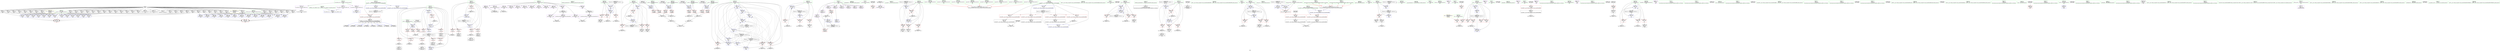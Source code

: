digraph "SVFG" {
	label="SVFG";

	Node0x563463c75420 [shape=record,color=grey,label="{NodeID: 0\nNullPtr}"];
	Node0x563463c75420 -> Node0x563463c90560[style=solid];
	Node0x563463c75420 -> Node0x563463c90660[style=solid];
	Node0x563463c75420 -> Node0x563463c90730[style=solid];
	Node0x563463c75420 -> Node0x563463c90800[style=solid];
	Node0x563463c75420 -> Node0x563463c908d0[style=solid];
	Node0x563463c75420 -> Node0x563463c909a0[style=solid];
	Node0x563463c75420 -> Node0x563463c91a80[style=solid];
	Node0x563463c75420 -> Node0x563463c91b50[style=solid];
	Node0x563463c75420 -> Node0x563463c91c20[style=solid];
	Node0x563463c75420 -> Node0x563463c91cf0[style=solid];
	Node0x563463c75420 -> Node0x563463c91dc0[style=solid];
	Node0x563463c75420 -> Node0x563463c91e90[style=solid];
	Node0x563463c75420 -> Node0x563463c91f60[style=solid];
	Node0x563463c75420 -> Node0x563463c92030[style=solid];
	Node0x563463c75420 -> Node0x563463c92100[style=solid];
	Node0x563463c75420 -> Node0x563463c921d0[style=solid];
	Node0x563463c75420 -> Node0x563463c922a0[style=solid];
	Node0x563463c75420 -> Node0x563463c92370[style=solid];
	Node0x563463c75420 -> Node0x563463c92440[style=solid];
	Node0x563463c75420 -> Node0x563463c8d3a0[style=solid];
	Node0x563463c75420 -> Node0x563463c8d470[style=solid];
	Node0x563463c75420 -> Node0x563463c8d540[style=solid];
	Node0x563463c75420 -> Node0x563463c8d610[style=solid];
	Node0x563463c75420 -> Node0x563463c8d6e0[style=solid];
	Node0x563463c75420 -> Node0x563463c8d7b0[style=solid];
	Node0x563463c75420 -> Node0x563463c8d880[style=solid];
	Node0x563463c75420 -> Node0x563463c8d950[style=solid];
	Node0x563463c75420 -> Node0x563463c8da20[style=solid];
	Node0x563463c75420 -> Node0x563463c8daf0[style=solid];
	Node0x563463c75420 -> Node0x563463c8dbc0[style=solid];
	Node0x563463c75420 -> Node0x563463c8dc90[style=solid];
	Node0x563463c75420 -> Node0x563463c8dd60[style=solid];
	Node0x563463c75420 -> Node0x563463c8de30[style=solid];
	Node0x563463c75420 -> Node0x563463c8df00[style=solid];
	Node0x563463c75420 -> Node0x563463c8dfd0[style=solid];
	Node0x563463c75420 -> Node0x563463c8e0a0[style=solid];
	Node0x563463c75420 -> Node0x563463c8e170[style=solid];
	Node0x563463c75420 -> Node0x563463c8e240[style=solid];
	Node0x563463c75420 -> Node0x563463c8e310[style=solid];
	Node0x563463c75420 -> Node0x563463cafae0[style=solid];
	Node0x563463c75420 -> Node0x563463cafb70[style=solid];
	Node0x563463c75420 -> Node0x563463cafc00[style=solid];
	Node0x563463c75420 -> Node0x563463cb9350[style=solid];
	Node0x563463d18eb0 [shape=record,color=black,label="{NodeID: 692\n341 = PHI(168, )\n}"];
	Node0x563463cca470 [shape=record,color=grey,label="{NodeID: 526\n82 = cmp(80, 81, )\n}"];
	Node0x563463cb9250 [shape=record,color=blue,label="{NodeID: 277\n716\<--23\nllvm.global_ctors_1\<--_GLOBAL__sub_I_sohelH_0_0.cpp\nGlob }"];
	Node0x563463caec70 [shape=record,color=purple,label="{NodeID: 194\n300\<--299\narrayctor.next\<--arrayctor.cur\nmain\n}"];
	Node0x563463caec70 -> Node0x563463cc7230[style=solid];
	Node0x563463caec70 -> Node0x563463ccb970[style=solid];
	Node0x563463c8d540 [shape=record,color=black,label="{NodeID: 111\n449\<--3\n\<--dummyVal\nmain\n}"];
	Node0x563463c8d540 -> Node0x563463cbb9b0[style=solid];
	Node0x563463c8f290 [shape=record,color=green,label="{NodeID: 28\n30\<--31\n_ZNSt8ios_base4InitC1Ev\<--_ZNSt8ios_base4InitC1Ev_field_insensitive\n}"];
	Node0x563463cf8540 [shape=record,color=yellow,style=double,label="{NodeID: 637\n32V_1 = ENCHI(MR_32V_0)\npts\{238 \}\nFun[main]}"];
	Node0x563463cf8540 -> Node0x563463cba700[style=dashed];
	Node0x563463cf8540 -> Node0x563463cbab10[style=dashed];
	Node0x563463cf8540 -> Node0x563463cbad80[style=dashed];
	Node0x563463cf8540 -> Node0x563463cbb260[style=dashed];
	Node0x563463cf8540 -> Node0x563463cbb400[style=dashed];
	Node0x563463cf8540 -> Node0x563463cbb670[style=dashed];
	Node0x563463cf8540 -> Node0x563463cbb8e0[style=dashed];
	Node0x563463cf8540 -> Node0x563463cbbcf0[style=dashed];
	Node0x563463cf8540 -> Node0x563463cbbe90[style=dashed];
	Node0x563463cf8540 -> Node0x563463cbc100[style=dashed];
	Node0x563463cf8540 -> Node0x563463cbc370[style=dashed];
	Node0x563463cf8540 -> Node0x563463cbc780[style=dashed];
	Node0x563463cf8540 -> Node0x563463cbc9f0[style=dashed];
	Node0x563463ce0510 [shape=record,color=black,label="{NodeID: 554\nMR_42V_2 = PHI(MR_42V_4, MR_42V_1, )\npts\{256 \}\n}"];
	Node0x563463ce0510 -> Node0x563463cbb0c0[style=dashed];
	Node0x563463ce0510 -> Node0x563463ce0510[style=dashed];
	Node0x563463cba970 [shape=record,color=blue,label="{NodeID: 305\n243\<--60\ni5\<--\nmain\n}"];
	Node0x563463cba970 -> Node0x563463cb78f0[style=dashed];
	Node0x563463cba970 -> Node0x563463cb79c0[style=dashed];
	Node0x563463cba970 -> Node0x563463cb7a90[style=dashed];
	Node0x563463cba970 -> Node0x563463cb7b60[style=dashed];
	Node0x563463cba970 -> Node0x563463cbaf20[style=dashed];
	Node0x563463cba970 -> Node0x563463cdfb10[style=dashed];
	Node0x563463c912d0 [shape=record,color=red,label="{NodeID: 222\n153\<--139\n\<--y2.addr\n_Z3disdddd\n}"];
	Node0x563463c912d0 -> Node0x563463cca170[style=solid];
	Node0x563463cb0140 [shape=record,color=black,label="{NodeID: 139\n109\<--108\nidxprom18\<--\n_Z7gen_ncri\n}"];
	Node0x563463c92e20 [shape=record,color=green,label="{NodeID: 56\n243\<--244\ni5\<--i5_field_insensitive\nmain\n}"];
	Node0x563463c92e20 -> Node0x563463cb78f0[style=solid];
	Node0x563463c92e20 -> Node0x563463cb79c0[style=solid];
	Node0x563463c92e20 -> Node0x563463cb7a90[style=solid];
	Node0x563463c92e20 -> Node0x563463cb7b60[style=solid];
	Node0x563463c92e20 -> Node0x563463cba970[style=solid];
	Node0x563463c92e20 -> Node0x563463cbaf20[style=solid];
	Node0x563463cc77d0 [shape=record,color=black,label="{NodeID: 499\n647 = PHI(645, 648, )\n}"];
	Node0x563463cc77d0 -> Node0x563463caee10[style=solid];
	Node0x563463cbc030 [shape=record,color=blue,label="{NodeID: 333\n241\<--75\nstate\<--\nmain\n}"];
	Node0x563463cbc030 -> Node0x563463cb7680[style=dashed];
	Node0x563463cbc030 -> Node0x563463cb7750[style=dashed];
	Node0x563463cbc030 -> Node0x563463cb7820[style=dashed];
	Node0x563463cbc030 -> Node0x563463cbc2a0[style=dashed];
	Node0x563463cbc030 -> Node0x563463cbc6b0[style=dashed];
	Node0x563463cbc030 -> Node0x563463cbc920[style=dashed];
	Node0x563463cbc030 -> Node0x563463cdf610[style=dashed];
	Node0x563463cb7c30 [shape=record,color=red,label="{NodeID: 250\n381\<--249\n\<--i27\nmain\n}"];
	Node0x563463cb7c30 -> Node0x563463ccbf70[style=solid];
	Node0x563463cb1800 [shape=record,color=purple,label="{NodeID: 167\n96\<--8\narrayidx11\<--ncr\n_Z7gen_ncri\n}"];
	Node0x563463cb1800 -> Node0x563463c90c50[style=solid];
	Node0x563463c94600 [shape=record,color=green,label="{NodeID: 84\n392\<--393\n_ZNSaIcED1Ev\<--_ZNSaIcED1Ev_field_insensitive\n}"];
	Node0x563463c8eca0 [shape=record,color=green,label="{NodeID: 1\n7\<--1\n__dso_handle\<--dummyObj\nGlob }"];
	Node0x563463d19020 [shape=record,color=black,label="{NodeID: 693\n404 = PHI()\n}"];
	Node0x563463d19020 -> Node0x563463cb8e10[style=solid];
	Node0x563463cca5f0 [shape=record,color=grey,label="{NodeID: 527\n667 = cmp(665, 661, )\n}"];
	Node0x563463cb9350 [shape=record,color=blue, style = dotted,label="{NodeID: 278\n717\<--3\nllvm.global_ctors_2\<--dummyVal\nGlob }"];
	Node0x563463caed40 [shape=record,color=purple,label="{NodeID: 195\n585\<--584\narraydecay\<--cond-lvalue\nmain\n}"];
	Node0x563463c8d610 [shape=record,color=black,label="{NodeID: 112\n483\<--3\n\<--dummyVal\nmain\n}"];
	Node0x563463c8f360 [shape=record,color=green,label="{NodeID: 29\n36\<--37\n__cxa_atexit\<--__cxa_atexit_field_insensitive\n}"];
	Node0x563463cf8620 [shape=record,color=yellow,style=double,label="{NodeID: 638\n34V_1 = ENCHI(MR_34V_0)\npts\{240 \}\nFun[main]}"];
	Node0x563463cf8620 -> Node0x563463cba7d0[style=dashed];
	Node0x563463cf8620 -> Node0x563463cbabe0[style=dashed];
	Node0x563463cf8620 -> Node0x563463cbae50[style=dashed];
	Node0x563463cf8620 -> Node0x563463cbb330[style=dashed];
	Node0x563463cf8620 -> Node0x563463cbb4d0[style=dashed];
	Node0x563463cf8620 -> Node0x563463cbb740[style=dashed];
	Node0x563463cf8620 -> Node0x563463cbb9b0[style=dashed];
	Node0x563463cf8620 -> Node0x563463cbbdc0[style=dashed];
	Node0x563463cf8620 -> Node0x563463cbbf60[style=dashed];
	Node0x563463cf8620 -> Node0x563463cbc1d0[style=dashed];
	Node0x563463cf8620 -> Node0x563463cbc440[style=dashed];
	Node0x563463cf8620 -> Node0x563463cbc850[style=dashed];
	Node0x563463cf8620 -> Node0x563463cbcac0[style=dashed];
	Node0x563463ce0a10 [shape=record,color=black,label="{NodeID: 555\nMR_44V_2 = PHI(MR_44V_5, MR_44V_1, )\npts\{266 \}\n}"];
	Node0x563463ce0a10 -> Node0x563463cbbb50[style=dashed];
	Node0x563463cbaa40 [shape=record,color=blue,label="{NodeID: 306\n241\<--75\nstate\<--\nmain\n}"];
	Node0x563463cbaa40 -> Node0x563463cbacb0[style=dashed];
	Node0x563463cbaa40 -> Node0x563463cef320[style=dashed];
	Node0x563463c913a0 [shape=record,color=red,label="{NodeID: 223\n156\<--139\n\<--y2.addr\n_Z3disdddd\n}"];
	Node0x563463c913a0 -> Node0x563463cc9870[style=solid];
	Node0x563463cb0210 [shape=record,color=black,label="{NodeID: 140\n112\<--111\nidxprom20\<--\n_Z7gen_ncri\n}"];
	Node0x563463c92ef0 [shape=record,color=green,label="{NodeID: 57\n245\<--246\nagg.tmp\<--agg.tmp_field_insensitive\nmain\n|{<s0>11}}"];
	Node0x563463c92ef0:s0 -> Node0x563463d1a260[style=solid,color=red];
	Node0x563463ce9e20 [shape=record,color=black,label="{NodeID: 583\nMR_22V_3 = PHI(MR_22V_4, MR_22V_2, )\npts\{176 \}\n}"];
	Node0x563463ce9e20 -> Node0x563463c91610[style=dashed];
	Node0x563463ce9e20 -> Node0x563463c916e0[style=dashed];
	Node0x563463ce9e20 -> Node0x563463c917b0[style=dashed];
	Node0x563463ce9e20 -> Node0x563463c91880[style=dashed];
	Node0x563463ce9e20 -> Node0x563463cba150[style=dashed];
	Node0x563463cc7d70 [shape=record,color=grey,label="{NodeID: 500\n456 = Binary(455, 75, )\n}"];
	Node0x563463cc7d70 -> Node0x563463cbba80[style=solid];
	Node0x563463cbc100 [shape=record,color=blue,label="{NodeID: 334\n237\<--503\nexn.slot\<--\nmain\n}"];
	Node0x563463cbc100 -> Node0x563463cb74e0[style=dashed];
	Node0x563463cb7d00 [shape=record,color=red,label="{NodeID: 251\n402\<--249\n\<--i27\nmain\n}"];
	Node0x563463cb7d00 -> Node0x563463cb0ca0[style=solid];
	Node0x563463cb18d0 [shape=record,color=purple,label="{NodeID: 168\n101\<--8\narrayidx14\<--ncr\n_Z7gen_ncri\n}"];
	Node0x563463c94700 [shape=record,color=green,label="{NodeID: 85\n407\<--408\n_ZNSt7__cxx1112basic_stringIcSt11char_traitsIcESaIcEEpLEc\<--_ZNSt7__cxx1112basic_stringIcSt11char_traitsIcESaIcEEpLEc_field_insensitive\n}"];
	Node0x563463c83300 [shape=record,color=green,label="{NodeID: 2\n10\<--1\n_ZSt3cin\<--dummyObj\nGlob }"];
	Node0x563463d19120 [shape=record,color=black,label="{NodeID: 694\n406 = PHI()\n}"];
	Node0x563463cca770 [shape=record,color=grey,label="{NodeID: 528\n602 = cmp(601, 310, )\n}"];
	Node0x563463cb9450 [shape=record,color=blue,label="{NodeID: 279\n52\<--51\nn.addr\<--n\n_Z7gen_ncri\n}"];
	Node0x563463cb9450 -> Node0x563463caefb0[style=dashed];
	Node0x563463cb9450 -> Node0x563463caf080[style=dashed];
	Node0x563463cb9450 -> Node0x563463caf150[style=dashed];
	Node0x563463caee10 [shape=record,color=purple,label="{NodeID: 196\n648\<--647\narraydestroy.element\<--arraydestroy.elementPast\nmain\n}"];
	Node0x563463caee10 -> Node0x563463cc77d0[style=solid];
	Node0x563463caee10 -> Node0x563463ccc0f0[style=solid];
	Node0x563463c8d6e0 [shape=record,color=black,label="{NodeID: 113\n484\<--3\n\<--dummyVal\nmain\n}"];
	Node0x563463c8d6e0 -> Node0x563463cbbcf0[style=solid];
	Node0x563463c8f430 [shape=record,color=green,label="{NodeID: 30\n35\<--41\n_ZNSt8ios_base4InitD1Ev\<--_ZNSt8ios_base4InitD1Ev_field_insensitive\n}"];
	Node0x563463c8f430 -> Node0x563463cafc90[style=solid];
	Node0x563463ce0f10 [shape=record,color=black,label="{NodeID: 556\nMR_46V_2 = PHI(MR_46V_7, MR_46V_1, )\npts\{272 \}\n}"];
	Node0x563463ce0f10 -> Node0x563463cbc510[style=dashed];
	Node0x563463cbab10 [shape=record,color=blue,label="{NodeID: 307\n237\<--350\nexn.slot\<--\nmain\n}"];
	Node0x563463cbab10 -> Node0x563463cb74e0[style=dashed];
	Node0x563463c91470 [shape=record,color=red,label="{NodeID: 224\n217\<--171\n\<--retval\n_Z3winNSt7__cxx1112basic_stringIcSt11char_traitsIcESaIcEEEc\n}"];
	Node0x563463c91470 -> Node0x563463cb0890[style=solid];
	Node0x563463cb02e0 [shape=record,color=black,label="{NodeID: 141\n128\<--160\n_Z3disdddd_ret\<--call\n_Z3disdddd\n}"];
	Node0x563463c92fc0 [shape=record,color=green,label="{NodeID: 58\n247\<--248\nagg.tmp15\<--agg.tmp15_field_insensitive\nmain\n|{<s0>15}}"];
	Node0x563463c92fc0:s0 -> Node0x563463d1a260[style=solid,color=red];
	Node0x563463cc7ef0 [shape=record,color=grey,label="{NodeID: 501\n480 = Binary(479, 75, )\n}"];
	Node0x563463cc7ef0 -> Node0x563463cbbc20[style=solid];
	Node0x563463cbc1d0 [shape=record,color=blue,label="{NodeID: 335\n239\<--505\nehselector.slot\<--\nmain\n}"];
	Node0x563463cbc1d0 -> Node0x563463cb75b0[style=dashed];
	Node0x563463cb7dd0 [shape=record,color=red,label="{NodeID: 252\n455\<--249\n\<--i27\nmain\n}"];
	Node0x563463cb7dd0 -> Node0x563463cc7d70[style=solid];
	Node0x563463cb19a0 [shape=record,color=purple,label="{NodeID: 169\n105\<--8\narrayidx17\<--ncr\n_Z7gen_ncri\n}"];
	Node0x563463cb19a0 -> Node0x563463c90d20[style=solid];
	Node0x563463c94800 [shape=record,color=green,label="{NodeID: 86\n524\<--525\n_ZNSt7__cxx1112basic_stringIcSt11char_traitsIcESaIcEEaSEPKc\<--_ZNSt7__cxx1112basic_stringIcSt11char_traitsIcESaIcEEaSEPKc_field_insensitive\n}"];
	Node0x563463c9afd0 [shape=record,color=green,label="{NodeID: 3\n11\<--1\n.str\<--dummyObj\nGlob }"];
	Node0x563463d191f0 [shape=record,color=black,label="{NodeID: 695\n560 = PHI(168, )\n}"];
	Node0x563463cca8f0 [shape=record,color=grey,label="{NodeID: 529\n597 = cmp(596, 310, )\n}"];
	Node0x563463cb9520 [shape=record,color=blue,label="{NodeID: 280\n54\<--60\ni\<--\n_Z7gen_ncri\n}"];
	Node0x563463cb9520 -> Node0x563463caf220[style=dashed];
	Node0x563463cb9520 -> Node0x563463caf2f0[style=dashed];
	Node0x563463cb9520 -> Node0x563463caf3c0[style=dashed];
	Node0x563463cb9520 -> Node0x563463cb96c0[style=dashed];
	Node0x563463cb9520 -> Node0x563463cb9790[style=dashed];
	Node0x563463caeee0 [shape=record,color=purple,label="{NodeID: 197\n665\<--664\narraydestroy.element177\<--arraydestroy.elementPast176\nmain\n}"];
	Node0x563463caeee0 -> Node0x563463cc66f0[style=solid];
	Node0x563463caeee0 -> Node0x563463cca5f0[style=solid];
	Node0x563463c8d7b0 [shape=record,color=black,label="{NodeID: 114\n486\<--3\n\<--dummyVal\nmain\n}"];
	Node0x563463c8d7b0 -> Node0x563463cbbdc0[style=solid];
	Node0x563463c8f500 [shape=record,color=green,label="{NodeID: 31\n48\<--49\n_Z7gen_ncri\<--_Z7gen_ncri_field_insensitive\n}"];
	Node0x563463ce1410 [shape=record,color=black,label="{NodeID: 557\nMR_48V_2 = PHI(MR_48V_4, MR_48V_1, )\npts\{278 \}\n}"];
	Node0x563463ce1410 -> Node0x563463cbcb90[style=dashed];
	Node0x563463ce1410 -> Node0x563463cbd140[style=dashed];
	Node0x563463cbabe0 [shape=record,color=blue,label="{NodeID: 308\n239\<--352\nehselector.slot\<--\nmain\n}"];
	Node0x563463cbabe0 -> Node0x563463cb75b0[style=dashed];
	Node0x563463c91540 [shape=record,color=red,label="{NodeID: 225\n194\<--173\n\<--c.addr\n_Z3winNSt7__cxx1112basic_stringIcSt11char_traitsIcESaIcEEEc\n}"];
	Node0x563463c91540 -> Node0x563463cb0620[style=solid];
	Node0x563463cb03b0 [shape=record,color=black,label="{NodeID: 142\n181\<--180\nconv\<--\n_Z3winNSt7__cxx1112basic_stringIcSt11char_traitsIcESaIcEEEc\n}"];
	Node0x563463cb03b0 -> Node0x563463ccaef0[style=solid];
	Node0x563463c93090 [shape=record,color=green,label="{NodeID: 59\n249\<--250\ni27\<--i27_field_insensitive\nmain\n}"];
	Node0x563463c93090 -> Node0x563463cb7c30[style=solid];
	Node0x563463c93090 -> Node0x563463cb7d00[style=solid];
	Node0x563463c93090 -> Node0x563463cb7dd0[style=solid];
	Node0x563463c93090 -> Node0x563463cbaff0[style=solid];
	Node0x563463c93090 -> Node0x563463cbba80[style=solid];
	Node0x563463cc8070 [shape=record,color=grey,label="{NodeID: 502\n99 = Binary(98, 75, )\n}"];
	Node0x563463cc8070 -> Node0x563463caffa0[style=solid];
	Node0x563463cbc2a0 [shape=record,color=blue,label="{NodeID: 336\n241\<--365\nstate\<--\nmain\n}"];
	Node0x563463cbc2a0 -> Node0x563463cb7680[style=dashed];
	Node0x563463cbc2a0 -> Node0x563463cb7750[style=dashed];
	Node0x563463cbc2a0 -> Node0x563463cb7820[style=dashed];
	Node0x563463cbc2a0 -> Node0x563463cbc6b0[style=dashed];
	Node0x563463cbc2a0 -> Node0x563463cbc920[style=dashed];
	Node0x563463cbc2a0 -> Node0x563463cdf610[style=dashed];
	Node0x563463cb7ea0 [shape=record,color=red,label="{NodeID: 253\n396\<--255\n\<--j\nmain\n}"];
	Node0x563463cb7ea0 -> Node0x563463ccb070[style=solid];
	Node0x563463cb1a70 [shape=record,color=purple,label="{NodeID: 170\n110\<--8\narrayidx19\<--ncr\n_Z7gen_ncri\n}"];
	Node0x563463c94900 [shape=record,color=green,label="{NodeID: 87\n588\<--589\nprintf\<--printf_field_insensitive\n}"];
	Node0x563463c8b2f0 [shape=record,color=green,label="{NodeID: 4\n13\<--1\n.str.1\<--dummyObj\nGlob }"];
	Node0x563463d19360 [shape=record,color=black,label="{NodeID: 696\n428 = PHI(168, )\n}"];
	Node0x563463ccaa70 [shape=record,color=grey,label="{NodeID: 530\n580 = cmp(579, 75, )\n}"];
	Node0x563463cb95f0 [shape=record,color=blue,label="{NodeID: 281\n69\<--71\narrayidx1\<--\n_Z7gen_ncri\n}"];
	Node0x563463cb95f0 -> Node0x563463cb95f0[style=dashed];
	Node0x563463cb95f0 -> Node0x563463cf4d20[style=dashed];
	Node0x563463caefb0 [shape=record,color=red,label="{NodeID: 198\n63\<--52\n\<--n.addr\n_Z7gen_ncri\n}"];
	Node0x563463caefb0 -> Node0x563463ccbdf0[style=solid];
	Node0x563463c8d880 [shape=record,color=black,label="{NodeID: 115\n490\<--3\n\<--dummyVal\nmain\n}"];
	Node0x563463c8f5d0 [shape=record,color=green,label="{NodeID: 32\n52\<--53\nn.addr\<--n.addr_field_insensitive\n_Z7gen_ncri\n}"];
	Node0x563463c8f5d0 -> Node0x563463caefb0[style=solid];
	Node0x563463c8f5d0 -> Node0x563463caf080[style=solid];
	Node0x563463c8f5d0 -> Node0x563463caf150[style=solid];
	Node0x563463c8f5d0 -> Node0x563463cb9450[style=solid];
	Node0x563463ce1910 [shape=record,color=black,label="{NodeID: 558\nMR_50V_2 = PHI(MR_50V_6, MR_50V_1, )\npts\{280 \}\n}"];
	Node0x563463ce1910 -> Node0x563463cbcc60[style=dashed];
	Node0x563463ce1910 -> Node0x563463ce1910[style=dashed];
	Node0x563463cbacb0 [shape=record,color=blue,label="{NodeID: 309\n241\<--365\nstate\<--\nmain\n}"];
	Node0x563463cbacb0 -> Node0x563463cef320[style=dashed];
	Node0x563463c91610 [shape=record,color=red,label="{NodeID: 226\n180\<--175\n\<--i\n_Z3winNSt7__cxx1112basic_stringIcSt11char_traitsIcESaIcEEEc\n}"];
	Node0x563463c91610 -> Node0x563463cb03b0[style=solid];
	Node0x563463cb0480 [shape=record,color=black,label="{NodeID: 143\n188\<--187\nconv1\<--\n_Z3winNSt7__cxx1112basic_stringIcSt11char_traitsIcESaIcEEEc\n}"];
	Node0x563463c93160 [shape=record,color=green,label="{NodeID: 60\n251\<--252\ns\<--s_field_insensitive\nmain\n}"];
	Node0x563463cc81f0 [shape=record,color=grey,label="{NodeID: 503\n625 = Binary(624, 75, )\n}"];
	Node0x563463cc81f0 -> Node0x563463cbd070[style=solid];
	Node0x563463cbc370 [shape=record,color=blue,label="{NodeID: 337\n237\<--516\nexn.slot\<--\nmain\n}"];
	Node0x563463cbc370 -> Node0x563463cb74e0[style=dashed];
	Node0x563463cb7f70 [shape=record,color=red,label="{NodeID: 254\n399\<--255\n\<--j\nmain\n}"];
	Node0x563463cb7f70 -> Node0x563463cb0bd0[style=solid];
	Node0x563463cb1b40 [shape=record,color=purple,label="{NodeID: 171\n113\<--8\narrayidx21\<--ncr\n_Z7gen_ncri\n}"];
	Node0x563463cb1b40 -> Node0x563463cb9930[style=solid];
	Node0x563463c94a00 [shape=record,color=green,label="{NodeID: 88\n685\<--686\n__gxx_personality_v0\<--__gxx_personality_v0_field_insensitive\n}"];
	Node0x563463c8cc70 [shape=record,color=green,label="{NodeID: 5\n15\<--1\n.str.2\<--dummyObj\nGlob }"];
	Node0x563463d194a0 [shape=record,color=black,label="{NodeID: 697\n441 = PHI(168, )\n}"];
	Node0x563463ccabf0 [shape=record,color=grey,label="{NodeID: 531\n576 = cmp(575, 365, )\n}"];
	Node0x563463cb96c0 [shape=record,color=blue,label="{NodeID: 282\n54\<--74\ni\<--inc\n_Z7gen_ncri\n}"];
	Node0x563463cb96c0 -> Node0x563463caf220[style=dashed];
	Node0x563463cb96c0 -> Node0x563463caf2f0[style=dashed];
	Node0x563463cb96c0 -> Node0x563463caf3c0[style=dashed];
	Node0x563463cb96c0 -> Node0x563463cb96c0[style=dashed];
	Node0x563463cb96c0 -> Node0x563463cb9790[style=dashed];
	Node0x563463caf080 [shape=record,color=red,label="{NodeID: 199\n81\<--52\n\<--n.addr\n_Z7gen_ncri\n}"];
	Node0x563463caf080 -> Node0x563463cca470[style=solid];
	Node0x563463c8d950 [shape=record,color=black,label="{NodeID: 116\n491\<--3\n\<--dummyVal\nmain\n}"];
	Node0x563463c8d950 -> Node0x563463cbbe90[style=solid];
	Node0x563463c8f6a0 [shape=record,color=green,label="{NodeID: 33\n54\<--55\ni\<--i_field_insensitive\n_Z7gen_ncri\n}"];
	Node0x563463c8f6a0 -> Node0x563463caf220[style=solid];
	Node0x563463c8f6a0 -> Node0x563463caf2f0[style=solid];
	Node0x563463c8f6a0 -> Node0x563463caf3c0[style=solid];
	Node0x563463c8f6a0 -> Node0x563463caf490[style=solid];
	Node0x563463c8f6a0 -> Node0x563463caf560[style=solid];
	Node0x563463c8f6a0 -> Node0x563463caf630[style=solid];
	Node0x563463c8f6a0 -> Node0x563463caf700[style=solid];
	Node0x563463c8f6a0 -> Node0x563463caf7d0[style=solid];
	Node0x563463c8f6a0 -> Node0x563463cb9520[style=solid];
	Node0x563463c8f6a0 -> Node0x563463cb96c0[style=solid];
	Node0x563463c8f6a0 -> Node0x563463cb9790[style=solid];
	Node0x563463c8f6a0 -> Node0x563463cb9ad0[style=solid];
	Node0x563463ce1e10 [shape=record,color=black,label="{NodeID: 559\nMR_52V_2 = PHI(MR_52V_6, MR_52V_1, )\npts\{282 \}\n}"];
	Node0x563463ce1e10 -> Node0x563463cbcd30[style=dashed];
	Node0x563463ce1e10 -> Node0x563463ce1e10[style=dashed];
	Node0x563463cbad80 [shape=record,color=blue,label="{NodeID: 310\n237\<--368\nexn.slot\<--\nmain\n}"];
	Node0x563463cbad80 -> Node0x563463cb74e0[style=dashed];
	Node0x563463c916e0 [shape=record,color=red,label="{NodeID: 227\n187\<--175\n\<--i\n_Z3winNSt7__cxx1112basic_stringIcSt11char_traitsIcESaIcEEEc\n}"];
	Node0x563463c916e0 -> Node0x563463cb0480[style=solid];
	Node0x563463cb0550 [shape=record,color=black,label="{NodeID: 144\n193\<--192\nconv3\<--\n_Z3winNSt7__cxx1112basic_stringIcSt11char_traitsIcESaIcEEEc\n}"];
	Node0x563463cb0550 -> Node0x563463ccb670[style=solid];
	Node0x563463c93230 [shape=record,color=green,label="{NodeID: 61\n253\<--254\nref.tmp\<--ref.tmp_field_insensitive\nmain\n}"];
	Node0x563463cc8370 [shape=record,color=grey,label="{NodeID: 504\n211 = Binary(210, 75, )\n}"];
	Node0x563463cc8370 -> Node0x563463cba150[style=solid];
	Node0x563463cbc440 [shape=record,color=blue,label="{NodeID: 338\n239\<--518\nehselector.slot\<--\nmain\n}"];
	Node0x563463cbc440 -> Node0x563463cb75b0[style=dashed];
	Node0x563463cb8040 [shape=record,color=red,label="{NodeID: 255\n410\<--255\n\<--j\nmain\n}"];
	Node0x563463cb8040 -> Node0x563463cc8970[style=solid];
	Node0x563463cb1c10 [shape=record,color=purple,label="{NodeID: 172\n387\<--11\n\<--.str\nmain\n}"];
	Node0x563463c904a0 [shape=record,color=green,label="{NodeID: 89\n23\<--711\n_GLOBAL__sub_I_sohelH_0_0.cpp\<--_GLOBAL__sub_I_sohelH_0_0.cpp_field_insensitive\n}"];
	Node0x563463c904a0 -> Node0x563463cb9250[style=solid];
	Node0x563463c78890 [shape=record,color=green,label="{NodeID: 6\n16\<--1\n.str.3\<--dummyObj\nGlob }"];
	Node0x563463d195e0 [shape=record,color=black,label="{NodeID: 698\n475 = PHI()\n}"];
	Node0x563463d195e0 -> Node0x563463cb8ee0[style=solid];
	Node0x563463ccad70 [shape=record,color=grey,label="{NodeID: 532\n294 = cmp(292, 293, )\n}"];
	Node0x563463cb9790 [shape=record,color=blue,label="{NodeID: 283\n54\<--75\ni\<--\n_Z7gen_ncri\n}"];
	Node0x563463cb9790 -> Node0x563463cf4320[style=dashed];
	Node0x563463caf150 [shape=record,color=red,label="{NodeID: 200\n87\<--52\n\<--n.addr\n_Z7gen_ncri\n}"];
	Node0x563463caf150 -> Node0x563463ccc3f0[style=solid];
	Node0x563463c8da20 [shape=record,color=black,label="{NodeID: 117\n493\<--3\n\<--dummyVal\nmain\n}"];
	Node0x563463c8da20 -> Node0x563463cbbf60[style=solid];
	Node0x563463c8f770 [shape=record,color=green,label="{NodeID: 34\n56\<--57\nj\<--j_field_insensitive\n_Z7gen_ncri\n}"];
	Node0x563463c8f770 -> Node0x563463caf8a0[style=solid];
	Node0x563463c8f770 -> Node0x563463caf970[style=solid];
	Node0x563463c8f770 -> Node0x563463cafa40[style=solid];
	Node0x563463c8f770 -> Node0x563463c90ab0[style=solid];
	Node0x563463c8f770 -> Node0x563463c90b80[style=solid];
	Node0x563463c8f770 -> Node0x563463cb9860[style=solid];
	Node0x563463c8f770 -> Node0x563463cb9a00[style=solid];
	Node0x563463ce2310 [shape=record,color=black,label="{NodeID: 560\nMR_54V_2 = PHI(MR_54V_6, MR_54V_1, )\npts\{284 \}\n}"];
	Node0x563463ce2310 -> Node0x563463cbce00[style=dashed];
	Node0x563463ce2310 -> Node0x563463ce2310[style=dashed];
	Node0x563463cbae50 [shape=record,color=blue,label="{NodeID: 311\n239\<--370\nehselector.slot\<--\nmain\n}"];
	Node0x563463cbae50 -> Node0x563463cb75b0[style=dashed];
	Node0x563463c917b0 [shape=record,color=red,label="{NodeID: 228\n198\<--175\n\<--i\n_Z3winNSt7__cxx1112basic_stringIcSt11char_traitsIcESaIcEEEc\n}"];
	Node0x563463c917b0 -> Node0x563463cb06f0[style=solid];
	Node0x563463cb0620 [shape=record,color=black,label="{NodeID: 145\n195\<--194\nconv4\<--\n_Z3winNSt7__cxx1112basic_stringIcSt11char_traitsIcESaIcEEEc\n}"];
	Node0x563463cb0620 -> Node0x563463ccb670[style=solid];
	Node0x563463c93300 [shape=record,color=green,label="{NodeID: 62\n255\<--256\nj\<--j_field_insensitive\nmain\n}"];
	Node0x563463c93300 -> Node0x563463cb7ea0[style=solid];
	Node0x563463c93300 -> Node0x563463cb7f70[style=solid];
	Node0x563463c93300 -> Node0x563463cb8040[style=solid];
	Node0x563463c93300 -> Node0x563463cbb0c0[style=solid];
	Node0x563463c93300 -> Node0x563463cbb190[style=solid];
	Node0x563463cc84f0 [shape=record,color=grey,label="{NodeID: 505\n543 = Binary(542, 75, )\n}"];
	Node0x563463cc84f0 -> Node0x563463cbc5e0[style=solid];
	Node0x563463cbc510 [shape=record,color=blue,label="{NodeID: 339\n271\<--60\ni101\<--\nmain\n}"];
	Node0x563463cbc510 -> Node0x563463cb8450[style=dashed];
	Node0x563463cbc510 -> Node0x563463cb8520[style=dashed];
	Node0x563463cbc510 -> Node0x563463cb85f0[style=dashed];
	Node0x563463cbc510 -> Node0x563463cb86c0[style=dashed];
	Node0x563463cbc510 -> Node0x563463cbc5e0[style=dashed];
	Node0x563463cbc510 -> Node0x563463ce0f10[style=dashed];
	Node0x563463cb8110 [shape=record,color=red,label="{NodeID: 256\n467\<--265\n\<--i68\nmain\n}"];
	Node0x563463cb8110 -> Node0x563463cca2f0[style=solid];
	Node0x563463cb1ce0 [shape=record,color=purple,label="{NodeID: 173\n462\<--11\n\<--.str\nmain\n}"];
	Node0x563463c90560 [shape=record,color=black,label="{NodeID: 90\n2\<--3\ndummyVal\<--dummyVal\n}"];
	Node0x563463c8c8a0 [shape=record,color=green,label="{NodeID: 7\n17\<--1\n.str.4\<--dummyObj\nGlob }"];
	Node0x563463d196e0 [shape=record,color=black,label="{NodeID: 699\n477 = PHI()\n}"];
	Node0x563463cf4320 [shape=record,color=black,label="{NodeID: 616\nMR_4V_6 = PHI(MR_4V_7, MR_4V_5, )\npts\{55 \}\n}"];
	Node0x563463cf4320 -> Node0x563463caf490[style=dashed];
	Node0x563463cf4320 -> Node0x563463caf560[style=dashed];
	Node0x563463cf4320 -> Node0x563463caf630[style=dashed];
	Node0x563463cf4320 -> Node0x563463caf700[style=dashed];
	Node0x563463cf4320 -> Node0x563463caf7d0[style=dashed];
	Node0x563463cf4320 -> Node0x563463cb9ad0[style=dashed];
	Node0x563463ccaef0 [shape=record,color=grey,label="{NodeID: 533\n185 = cmp(181, 182, )\n}"];
	Node0x563463cb9860 [shape=record,color=blue,label="{NodeID: 284\n56\<--75\nj\<--\n_Z7gen_ncri\n}"];
	Node0x563463cb9860 -> Node0x563463caf8a0[style=dashed];
	Node0x563463cb9860 -> Node0x563463caf970[style=dashed];
	Node0x563463cb9860 -> Node0x563463cafa40[style=dashed];
	Node0x563463cb9860 -> Node0x563463c90ab0[style=dashed];
	Node0x563463cb9860 -> Node0x563463c90b80[style=dashed];
	Node0x563463cb9860 -> Node0x563463cb9a00[style=dashed];
	Node0x563463cb9860 -> Node0x563463cf4820[style=dashed];
	Node0x563463caf220 [shape=record,color=red,label="{NodeID: 201\n62\<--54\n\<--i\n_Z7gen_ncri\n}"];
	Node0x563463caf220 -> Node0x563463ccbdf0[style=solid];
	Node0x563463c8daf0 [shape=record,color=black,label="{NodeID: 118\n502\<--3\n\<--dummyVal\nmain\n}"];
	Node0x563463c8f840 [shape=record,color=green,label="{NodeID: 35\n126\<--127\n_Z3disdddd\<--_Z3disdddd_field_insensitive\n}"];
	Node0x563463cbaf20 [shape=record,color=blue,label="{NodeID: 312\n243\<--376\ni5\<--inc25\nmain\n}"];
	Node0x563463cbaf20 -> Node0x563463cb78f0[style=dashed];
	Node0x563463cbaf20 -> Node0x563463cb79c0[style=dashed];
	Node0x563463cbaf20 -> Node0x563463cb7a90[style=dashed];
	Node0x563463cbaf20 -> Node0x563463cb7b60[style=dashed];
	Node0x563463cbaf20 -> Node0x563463cbaf20[style=dashed];
	Node0x563463cbaf20 -> Node0x563463cdfb10[style=dashed];
	Node0x563463c91880 [shape=record,color=red,label="{NodeID: 229\n210\<--175\n\<--i\n_Z3winNSt7__cxx1112basic_stringIcSt11char_traitsIcESaIcEEEc\n}"];
	Node0x563463c91880 -> Node0x563463cc8370[style=solid];
	Node0x563463cb06f0 [shape=record,color=black,label="{NodeID: 146\n199\<--198\nconv6\<--\n_Z3winNSt7__cxx1112basic_stringIcSt11char_traitsIcESaIcEEEc\n}"];
	Node0x563463c933d0 [shape=record,color=green,label="{NodeID: 63\n257\<--258\nagg.tmp46\<--agg.tmp46_field_insensitive\nmain\n|{<s0>25}}"];
	Node0x563463c933d0:s0 -> Node0x563463d1a260[style=solid,color=red];
	Node0x563463cc8670 [shape=record,color=grey,label="{NodeID: 506\n620 = Binary(619, 75, )\n}"];
	Node0x563463cc8670 -> Node0x563463cbcfa0[style=solid];
	Node0x563463cbc5e0 [shape=record,color=blue,label="{NodeID: 340\n271\<--543\ni101\<--inc113\nmain\n}"];
	Node0x563463cbc5e0 -> Node0x563463cb8450[style=dashed];
	Node0x563463cbc5e0 -> Node0x563463cb8520[style=dashed];
	Node0x563463cbc5e0 -> Node0x563463cb85f0[style=dashed];
	Node0x563463cbc5e0 -> Node0x563463cb86c0[style=dashed];
	Node0x563463cbc5e0 -> Node0x563463cbc5e0[style=dashed];
	Node0x563463cbc5e0 -> Node0x563463ce0f10[style=dashed];
	Node0x563463cb81e0 [shape=record,color=red,label="{NodeID: 257\n470\<--265\n\<--i68\nmain\n}"];
	Node0x563463cb81e0 -> Node0x563463cb0d70[style=solid];
	Node0x563463cb1db0 [shape=record,color=purple,label="{NodeID: 174\n522\<--11\n\<--.str\nmain\n}"];
	Node0x563463c90660 [shape=record,color=black,label="{NodeID: 91\n323\<--3\n\<--dummyVal\nmain\n}"];
	Node0x563463c8d140 [shape=record,color=green,label="{NodeID: 8\n19\<--1\n.str.5\<--dummyObj\nGlob }"];
	Node0x563463d197b0 [shape=record,color=black,label="{NodeID: 700\n497 = PHI(168, )\n}"];
	Node0x563463cf4820 [shape=record,color=black,label="{NodeID: 617\nMR_6V_2 = PHI(MR_6V_4, MR_6V_1, )\npts\{57 \}\n}"];
	Node0x563463cf4820 -> Node0x563463cb9860[style=dashed];
	Node0x563463ccb070 [shape=record,color=grey,label="{NodeID: 534\n397 = cmp(396, 310, )\n}"];
	Node0x563463cb9930 [shape=record,color=blue,label="{NodeID: 285\n113\<--107\narrayidx21\<--add\n_Z7gen_ncri\n}"];
	Node0x563463cb9930 -> Node0x563463c90c50[style=dashed];
	Node0x563463cb9930 -> Node0x563463c90d20[style=dashed];
	Node0x563463cb9930 -> Node0x563463cb9930[style=dashed];
	Node0x563463cb9930 -> Node0x563463cf4d20[style=dashed];
	Node0x563463caf2f0 [shape=record,color=red,label="{NodeID: 202\n66\<--54\n\<--i\n_Z7gen_ncri\n}"];
	Node0x563463caf2f0 -> Node0x563463cafdb0[style=solid];
	Node0x563463c8dbc0 [shape=record,color=black,label="{NodeID: 119\n503\<--3\n\<--dummyVal\nmain\n}"];
	Node0x563463c8dbc0 -> Node0x563463cbc100[style=solid];
	Node0x563463c8f910 [shape=record,color=green,label="{NodeID: 36\n133\<--134\nx1.addr\<--x1.addr_field_insensitive\n_Z3disdddd\n}"];
	Node0x563463c8f910 -> Node0x563463c90df0[style=solid];
	Node0x563463c8f910 -> Node0x563463c90ec0[style=solid];
	Node0x563463c8f910 -> Node0x563463cb9ba0[style=solid];
	Node0x563463cbaff0 [shape=record,color=blue,label="{NodeID: 313\n249\<--60\ni27\<--\nmain\n}"];
	Node0x563463cbaff0 -> Node0x563463cb7c30[style=dashed];
	Node0x563463cbaff0 -> Node0x563463cb7d00[style=dashed];
	Node0x563463cbaff0 -> Node0x563463cb7dd0[style=dashed];
	Node0x563463cbaff0 -> Node0x563463cbba80[style=dashed];
	Node0x563463cbaff0 -> Node0x563463ce0010[style=dashed];
	Node0x563463c91950 [shape=record,color=red,label="{NodeID: 230\n192\<--189\n\<--call2\n_Z3winNSt7__cxx1112basic_stringIcSt11char_traitsIcESaIcEEEc\n}"];
	Node0x563463c91950 -> Node0x563463cb0550[style=solid];
	Node0x563463cb07c0 [shape=record,color=black,label="{NodeID: 147\n202\<--201\nconv8\<--\n_Z3winNSt7__cxx1112basic_stringIcSt11char_traitsIcESaIcEEEc\n}"];
	Node0x563463cb07c0 -> Node0x563463ccb4f0[style=solid];
	Node0x563463c934a0 [shape=record,color=green,label="{NodeID: 64\n259\<--260\nagg.tmp53\<--agg.tmp53_field_insensitive\nmain\n|{<s0>29}}"];
	Node0x563463c934a0:s0 -> Node0x563463d1a260[style=solid,color=red];
	Node0x563463cc87f0 [shape=record,color=grey,label="{NodeID: 507\n532 = Binary(533, 531, )\n}"];
	Node0x563463cc87f0 -> Node0x563463cb0f10[style=solid];
	Node0x563463cbc6b0 [shape=record,color=blue,label="{NodeID: 341\n241\<--75\nstate\<--\nmain\n}"];
	Node0x563463cbc6b0 -> Node0x563463cb7680[style=dashed];
	Node0x563463cbc6b0 -> Node0x563463cb7750[style=dashed];
	Node0x563463cbc6b0 -> Node0x563463cb7820[style=dashed];
	Node0x563463cbc6b0 -> Node0x563463cbc920[style=dashed];
	Node0x563463cbc6b0 -> Node0x563463cdf610[style=dashed];
	Node0x563463cb82b0 [shape=record,color=red,label="{NodeID: 258\n473\<--265\n\<--i68\nmain\n}"];
	Node0x563463cb82b0 -> Node0x563463cb0e40[style=solid];
	Node0x563463cb1e80 [shape=record,color=purple,label="{NodeID: 175\n586\<--13\n\<--.str.1\nmain\n}"];
	Node0x563463c90730 [shape=record,color=black,label="{NodeID: 92\n324\<--3\n\<--dummyVal\nmain\n}"];
	Node0x563463c90730 -> Node0x563463cba700[style=solid];
	Node0x563463c8d210 [shape=record,color=green,label="{NodeID: 9\n22\<--1\n\<--dummyObj\nCan only get source location for instruction, argument, global var or function.}"];
	Node0x563463d19920 [shape=record,color=black,label="{NodeID: 701\n510 = PHI(168, )\n}"];
	Node0x563463cf4d20 [shape=record,color=black,label="{NodeID: 618\nMR_8V_4 = PHI(MR_8V_5, MR_8V_2, )\npts\{90000 \}\n}"];
	Node0x563463cf4d20 -> Node0x563463c90c50[style=dashed];
	Node0x563463cf4d20 -> Node0x563463c90d20[style=dashed];
	Node0x563463cf4d20 -> Node0x563463cb9930[style=dashed];
	Node0x563463cf4d20 -> Node0x563463cf4d20[style=dashed];
	Node0x563463ccb1f0 [shape=record,color=grey,label="{NodeID: 535\n529 = cmp(528, 310, )\n}"];
	Node0x563463cb9a00 [shape=record,color=blue,label="{NodeID: 286\n56\<--117\nj\<--inc23\n_Z7gen_ncri\n}"];
	Node0x563463cb9a00 -> Node0x563463caf8a0[style=dashed];
	Node0x563463cb9a00 -> Node0x563463caf970[style=dashed];
	Node0x563463cb9a00 -> Node0x563463cafa40[style=dashed];
	Node0x563463cb9a00 -> Node0x563463c90ab0[style=dashed];
	Node0x563463cb9a00 -> Node0x563463c90b80[style=dashed];
	Node0x563463cb9a00 -> Node0x563463cb9a00[style=dashed];
	Node0x563463cb9a00 -> Node0x563463cf4820[style=dashed];
	Node0x563463caf3c0 [shape=record,color=red,label="{NodeID: 203\n73\<--54\n\<--i\n_Z7gen_ncri\n}"];
	Node0x563463caf3c0 -> Node0x563463cc8df0[style=solid];
	Node0x563463c8dc90 [shape=record,color=black,label="{NodeID: 120\n505\<--3\n\<--dummyVal\nmain\n}"];
	Node0x563463c8dc90 -> Node0x563463cbc1d0[style=solid];
	Node0x563463c8f9e0 [shape=record,color=green,label="{NodeID: 37\n135\<--136\ny1.addr\<--y1.addr_field_insensitive\n_Z3disdddd\n}"];
	Node0x563463c8f9e0 -> Node0x563463c90f90[style=solid];
	Node0x563463c8f9e0 -> Node0x563463c91060[style=solid];
	Node0x563463c8f9e0 -> Node0x563463cb9c70[style=solid];
	Node0x563463cbb0c0 [shape=record,color=blue,label="{NodeID: 314\n255\<--60\nj\<--\nmain\n}"];
	Node0x563463cbb0c0 -> Node0x563463cb7ea0[style=dashed];
	Node0x563463cbb0c0 -> Node0x563463cb7f70[style=dashed];
	Node0x563463cbb0c0 -> Node0x563463cb8040[style=dashed];
	Node0x563463cbb0c0 -> Node0x563463cbb0c0[style=dashed];
	Node0x563463cbb0c0 -> Node0x563463cbb190[style=dashed];
	Node0x563463cbb0c0 -> Node0x563463ce0510[style=dashed];
	Node0x563463cb6d00 [shape=record,color=red,label="{NodeID: 231\n201\<--200\n\<--call7\n_Z3winNSt7__cxx1112basic_stringIcSt11char_traitsIcESaIcEEEc\n}"];
	Node0x563463cb6d00 -> Node0x563463cb07c0[style=solid];
	Node0x563463cb0890 [shape=record,color=black,label="{NodeID: 148\n168\<--217\n_Z3winNSt7__cxx1112basic_stringIcSt11char_traitsIcESaIcEEEc_ret\<--\n_Z3winNSt7__cxx1112basic_stringIcSt11char_traitsIcESaIcEEEc\n|{<s0>11|<s1>15|<s2>25|<s3>29|<s4>41|<s5>45|<s6>52|<s7>56}}"];
	Node0x563463cb0890:s0 -> Node0x563463d18eb0[style=solid,color=blue];
	Node0x563463cb0890:s1 -> Node0x563463d18580[style=solid,color=blue];
	Node0x563463cb0890:s2 -> Node0x563463d19360[style=solid,color=blue];
	Node0x563463cb0890:s3 -> Node0x563463d194a0[style=solid,color=blue];
	Node0x563463cb0890:s4 -> Node0x563463d197b0[style=solid,color=blue];
	Node0x563463cb0890:s5 -> Node0x563463d19920[style=solid,color=blue];
	Node0x563463cb0890:s6 -> Node0x563463d188b0[style=solid,color=blue];
	Node0x563463cb0890:s7 -> Node0x563463d191f0[style=solid,color=blue];
	Node0x563463c93570 [shape=record,color=green,label="{NodeID: 65\n261\<--262\ns63\<--s63_field_insensitive\nmain\n}"];
	Node0x563463cc8970 [shape=record,color=grey,label="{NodeID: 508\n411 = Binary(410, 75, )\n}"];
	Node0x563463cc8970 -> Node0x563463cbb190[style=solid];
	Node0x563463cbc780 [shape=record,color=blue,label="{NodeID: 342\n237\<--553\nexn.slot\<--\nmain\n}"];
	Node0x563463cbc780 -> Node0x563463cb74e0[style=dashed];
	Node0x563463cb8380 [shape=record,color=red,label="{NodeID: 259\n479\<--265\n\<--i68\nmain\n}"];
	Node0x563463cb8380 -> Node0x563463cc7ef0[style=solid];
	Node0x563463cb1f50 [shape=record,color=purple,label="{NodeID: 176\n634\<--17\n\<--.str.4\nmain\n}"];
	Node0x563463c90800 [shape=record,color=black,label="{NodeID: 93\n326\<--3\n\<--dummyVal\nmain\n}"];
	Node0x563463c90800 -> Node0x563463cba7d0[style=solid];
	Node0x563463c759c0 [shape=record,color=green,label="{NodeID: 10\n60\<--1\n\<--dummyObj\nCan only get source location for instruction, argument, global var or function.}"];
	Node0x563463d19a60 [shape=record,color=black,label="{NodeID: 702\n523 = PHI()\n}"];
	Node0x563463ccb370 [shape=record,color=grey,label="{NodeID: 536\n612 = cmp(611, 613, )\n}"];
	Node0x563463cb9ad0 [shape=record,color=blue,label="{NodeID: 287\n54\<--122\ni\<--inc26\n_Z7gen_ncri\n}"];
	Node0x563463cb9ad0 -> Node0x563463cf4320[style=dashed];
	Node0x563463caf490 [shape=record,color=red,label="{NodeID: 204\n80\<--54\n\<--i\n_Z7gen_ncri\n}"];
	Node0x563463caf490 -> Node0x563463cca470[style=solid];
	Node0x563463c8dd60 [shape=record,color=black,label="{NodeID: 121\n515\<--3\n\<--dummyVal\nmain\n}"];
	Node0x563463c8fab0 [shape=record,color=green,label="{NodeID: 38\n137\<--138\nx2.addr\<--x2.addr_field_insensitive\n_Z3disdddd\n}"];
	Node0x563463c8fab0 -> Node0x563463c91130[style=solid];
	Node0x563463c8fab0 -> Node0x563463c91200[style=solid];
	Node0x563463c8fab0 -> Node0x563463cb9d40[style=solid];
	Node0x563463cbb190 [shape=record,color=blue,label="{NodeID: 315\n255\<--411\nj\<--inc44\nmain\n}"];
	Node0x563463cbb190 -> Node0x563463cb7ea0[style=dashed];
	Node0x563463cbb190 -> Node0x563463cb7f70[style=dashed];
	Node0x563463cbb190 -> Node0x563463cb8040[style=dashed];
	Node0x563463cbb190 -> Node0x563463cbb0c0[style=dashed];
	Node0x563463cbb190 -> Node0x563463cbb190[style=dashed];
	Node0x563463cbb190 -> Node0x563463ce0510[style=dashed];
	Node0x563463cb6d90 [shape=record,color=red,label="{NodeID: 232\n293\<--229\n\<--test\nmain\n}"];
	Node0x563463cb6d90 -> Node0x563463ccad70[style=solid];
	Node0x563463cb0960 [shape=record,color=black,label="{NodeID: 149\n313\<--312\nidxprom\<--\nmain\n}"];
	Node0x563463c93640 [shape=record,color=green,label="{NodeID: 66\n263\<--264\nref.tmp64\<--ref.tmp64_field_insensitive\nmain\n}"];
	Node0x563463cc8af0 [shape=record,color=grey,label="{NodeID: 509\n107 = Binary(97, 106, )\n}"];
	Node0x563463cc8af0 -> Node0x563463cb9930[style=solid];
	Node0x563463cbc850 [shape=record,color=blue,label="{NodeID: 343\n239\<--555\nehselector.slot\<--\nmain\n}"];
	Node0x563463cbc850 -> Node0x563463cb75b0[style=dashed];
	Node0x563463cb8450 [shape=record,color=red,label="{NodeID: 260\n528\<--271\n\<--i101\nmain\n}"];
	Node0x563463cb8450 -> Node0x563463ccb1f0[style=solid];
	Node0x563463cb2020 [shape=record,color=purple,label="{NodeID: 177\n638\<--19\n\<--.str.5\nmain\n}"];
	Node0x563463c908d0 [shape=record,color=black,label="{NodeID: 94\n349\<--3\n\<--dummyVal\nmain\n}"];
	Node0x563463c75a90 [shape=record,color=green,label="{NodeID: 11\n71\<--1\n\<--dummyObj\nCan only get source location for instruction, argument, global var or function.}"];
	Node0x563463d19b30 [shape=record,color=black,label="{NodeID: 703\n609 = PHI()\n}"];
	Node0x563463d19b30 -> Node0x563463cb9080[style=solid];
	Node0x563463ccb4f0 [shape=record,color=grey,label="{NodeID: 537\n203 = cmp(202, 204, )\n}"];
	Node0x563463cb9ba0 [shape=record,color=blue,label="{NodeID: 288\n133\<--129\nx1.addr\<--x1\n_Z3disdddd\n}"];
	Node0x563463cb9ba0 -> Node0x563463c90df0[style=dashed];
	Node0x563463cb9ba0 -> Node0x563463c90ec0[style=dashed];
	Node0x563463caf560 [shape=record,color=red,label="{NodeID: 205\n90\<--54\n\<--i\n_Z7gen_ncri\n}"];
	Node0x563463caf560 -> Node0x563463cc96f0[style=solid];
	Node0x563463c8de30 [shape=record,color=black,label="{NodeID: 122\n516\<--3\n\<--dummyVal\nmain\n}"];
	Node0x563463c8de30 -> Node0x563463cbc370[style=solid];
	Node0x563463c8fb80 [shape=record,color=green,label="{NodeID: 39\n139\<--140\ny2.addr\<--y2.addr_field_insensitive\n_Z3disdddd\n}"];
	Node0x563463c8fb80 -> Node0x563463c912d0[style=solid];
	Node0x563463c8fb80 -> Node0x563463c913a0[style=solid];
	Node0x563463c8fb80 -> Node0x563463cb9e10[style=solid];
	Node0x563463ce3c10 [shape=record,color=black,label="{NodeID: 565\nMR_18V_3 = PHI(MR_18V_4, MR_18V_2, )\npts\{172 \}\n}"];
	Node0x563463ce3c10 -> Node0x563463c91470[style=dashed];
	Node0x563463cbb260 [shape=record,color=blue,label="{NodeID: 316\n237\<--415\nexn.slot\<--\nmain\n}"];
	Node0x563463cbb260 -> Node0x563463cb74e0[style=dashed];
	Node0x563463cb6e60 [shape=record,color=red,label="{NodeID: 233\n292\<--231\n\<--cases\nmain\n}"];
	Node0x563463cb6e60 -> Node0x563463ccad70[style=solid];
	Node0x563463cb0a30 [shape=record,color=black,label="{NodeID: 150\n336\<--335\nidxprom9\<--\nmain\n}"];
	Node0x563463c93710 [shape=record,color=green,label="{NodeID: 67\n265\<--266\ni68\<--i68_field_insensitive\nmain\n}"];
	Node0x563463c93710 -> Node0x563463cb8110[style=solid];
	Node0x563463c93710 -> Node0x563463cb81e0[style=solid];
	Node0x563463c93710 -> Node0x563463cb82b0[style=solid];
	Node0x563463c93710 -> Node0x563463cb8380[style=solid];
	Node0x563463c93710 -> Node0x563463cbbb50[style=solid];
	Node0x563463c93710 -> Node0x563463cbbc20[style=solid];
	Node0x563463cc8c70 [shape=record,color=grey,label="{NodeID: 510\n103 = Binary(102, 75, )\n}"];
	Node0x563463cc8c70 -> Node0x563463cb0070[style=solid];
	Node0x563463cbc920 [shape=record,color=blue,label="{NodeID: 344\n241\<--365\nstate\<--\nmain\n}"];
	Node0x563463cbc920 -> Node0x563463cb7680[style=dashed];
	Node0x563463cbc920 -> Node0x563463cb7750[style=dashed];
	Node0x563463cbc920 -> Node0x563463cb7820[style=dashed];
	Node0x563463cbc920 -> Node0x563463cdf610[style=dashed];
	Node0x563463cb8520 [shape=record,color=red,label="{NodeID: 261\n531\<--271\n\<--i101\nmain\n}"];
	Node0x563463cb8520 -> Node0x563463cc87f0[style=solid];
	Node0x563463cb20f0 [shape=record,color=purple,label="{NodeID: 178\n715\<--21\nllvm.global_ctors_0\<--llvm.global_ctors\nGlob }"];
	Node0x563463cb20f0 -> Node0x563463cb9150[style=solid];
	Node0x563463c909a0 [shape=record,color=black,label="{NodeID: 95\n350\<--3\n\<--dummyVal\nmain\n}"];
	Node0x563463c909a0 -> Node0x563463cbab10[style=solid];
	Node0x563463c8a260 [shape=record,color=green,label="{NodeID: 12\n75\<--1\n\<--dummyObj\nCan only get source location for instruction, argument, global var or function.}"];
	Node0x563463d19c60 [shape=record,color=black,label="{NodeID: 704\n635 = PHI()\n}"];
	Node0x563463ccb670 [shape=record,color=grey,label="{NodeID: 538\n196 = cmp(193, 195, )\n}"];
	Node0x563463cb9c70 [shape=record,color=blue,label="{NodeID: 289\n135\<--130\ny1.addr\<--y1\n_Z3disdddd\n}"];
	Node0x563463cb9c70 -> Node0x563463c90f90[style=dashed];
	Node0x563463cb9c70 -> Node0x563463c91060[style=dashed];
	Node0x563463caf630 [shape=record,color=red,label="{NodeID: 206\n98\<--54\n\<--i\n_Z7gen_ncri\n}"];
	Node0x563463caf630 -> Node0x563463cc8070[style=solid];
	Node0x563463c8df00 [shape=record,color=black,label="{NodeID: 123\n518\<--3\n\<--dummyVal\nmain\n}"];
	Node0x563463c8df00 -> Node0x563463cbc440[style=solid];
	Node0x563463c8fc50 [shape=record,color=green,label="{NodeID: 40\n161\<--162\nsqrt\<--sqrt_field_insensitive\n}"];
	Node0x563463cbb330 [shape=record,color=blue,label="{NodeID: 317\n239\<--417\nehselector.slot\<--\nmain\n}"];
	Node0x563463cbb330 -> Node0x563463cb75b0[style=dashed];
	Node0x563463cb6f30 [shape=record,color=red,label="{NodeID: 234\n578\<--231\n\<--cases\nmain\n}"];
	Node0x563463cb0b00 [shape=record,color=black,label="{NodeID: 151\n357\<--356\nidxprom16\<--\nmain\n}"];
	Node0x563463c937e0 [shape=record,color=green,label="{NodeID: 68\n267\<--268\nagg.tmp83\<--agg.tmp83_field_insensitive\nmain\n|{<s0>41}}"];
	Node0x563463c937e0:s0 -> Node0x563463d1a260[style=solid,color=red];
	Node0x563463cc8df0 [shape=record,color=grey,label="{NodeID: 511\n74 = Binary(73, 75, )\n}"];
	Node0x563463cc8df0 -> Node0x563463cb96c0[style=solid];
	Node0x563463cbc9f0 [shape=record,color=blue,label="{NodeID: 345\n237\<--566\nexn.slot\<--\nmain\n}"];
	Node0x563463cbc9f0 -> Node0x563463cb74e0[style=dashed];
	Node0x563463cb85f0 [shape=record,color=red,label="{NodeID: 262\n536\<--271\n\<--i101\nmain\n}"];
	Node0x563463cb85f0 -> Node0x563463cb0fe0[style=solid];
	Node0x563463cb21f0 [shape=record,color=purple,label="{NodeID: 179\n716\<--21\nllvm.global_ctors_1\<--llvm.global_ctors\nGlob }"];
	Node0x563463cb21f0 -> Node0x563463cb9250[style=solid];
	Node0x563463c91a80 [shape=record,color=black,label="{NodeID: 96\n352\<--3\n\<--dummyVal\nmain\n}"];
	Node0x563463c91a80 -> Node0x563463cbabe0[style=solid];
	Node0x563463c8a330 [shape=record,color=green,label="{NodeID: 13\n204\<--1\n\<--dummyObj\nCan only get source location for instruction, argument, global var or function.}"];
	Node0x563463d19d30 [shape=record,color=black,label="{NodeID: 705\n639 = PHI()\n}"];
	Node0x563463ccb7f0 [shape=record,color=grey,label="{NodeID: 539\n573 = cmp(572, 75, )\n}"];
	Node0x563463cb9d40 [shape=record,color=blue,label="{NodeID: 290\n137\<--131\nx2.addr\<--x2\n_Z3disdddd\n}"];
	Node0x563463cb9d40 -> Node0x563463c91130[style=dashed];
	Node0x563463cb9d40 -> Node0x563463c91200[style=dashed];
	Node0x563463caf700 [shape=record,color=red,label="{NodeID: 207\n108\<--54\n\<--i\n_Z7gen_ncri\n}"];
	Node0x563463caf700 -> Node0x563463cb0140[style=solid];
	Node0x563463c8dfd0 [shape=record,color=black,label="{NodeID: 124\n552\<--3\n\<--dummyVal\nmain\n}"];
	Node0x563463c8fd20 [shape=record,color=green,label="{NodeID: 41\n166\<--167\n_Z3winNSt7__cxx1112basic_stringIcSt11char_traitsIcESaIcEEEc\<--_Z3winNSt7__cxx1112basic_stringIcSt11char_traitsIcESaIcEEEc_field_insensitive\n}"];
	Node0x563463cbb400 [shape=record,color=blue,label="{NodeID: 318\n237\<--422\nexn.slot\<--\nmain\n}"];
	Node0x563463cbb400 -> Node0x563463cb74e0[style=dashed];
	Node0x563463cb7000 [shape=record,color=red,label="{NodeID: 235\n633\<--231\n\<--cases\nmain\n}"];
	Node0x563463cb0bd0 [shape=record,color=black,label="{NodeID: 152\n400\<--399\nidxprom36\<--\nmain\n}"];
	Node0x563463c938b0 [shape=record,color=green,label="{NodeID: 69\n269\<--270\nagg.tmp91\<--agg.tmp91_field_insensitive\nmain\n|{<s0>45}}"];
	Node0x563463c938b0:s0 -> Node0x563463d1a260[style=solid,color=red];
	Node0x563463cc8f70 [shape=record,color=grey,label="{NodeID: 512\n656 = Binary(655, 75, )\n}"];
	Node0x563463cc8f70 -> Node0x563463cbd210[style=solid];
	Node0x563463cbcac0 [shape=record,color=blue,label="{NodeID: 346\n239\<--568\nehselector.slot\<--\nmain\n}"];
	Node0x563463cbcac0 -> Node0x563463cb75b0[style=dashed];
	Node0x563463cb86c0 [shape=record,color=red,label="{NodeID: 263\n542\<--271\n\<--i101\nmain\n}"];
	Node0x563463cb86c0 -> Node0x563463cc84f0[style=solid];
	Node0x563463cb22f0 [shape=record,color=purple,label="{NodeID: 180\n717\<--21\nllvm.global_ctors_2\<--llvm.global_ctors\nGlob }"];
	Node0x563463cb22f0 -> Node0x563463cb9350[style=solid];
	Node0x563463c91b50 [shape=record,color=black,label="{NodeID: 97\n367\<--3\n\<--dummyVal\nmain\n}"];
	Node0x563463c8c9d0 [shape=record,color=green,label="{NodeID: 14\n207\<--1\n\<--dummyObj\nCan only get source location for instruction, argument, global var or function.}"];
	Node0x563463d19e00 [shape=record,color=black,label="{NodeID: 706\n129 = PHI()\n0th arg _Z3disdddd }"];
	Node0x563463d19e00 -> Node0x563463cb9ba0[style=solid];
	Node0x563463ccb970 [shape=record,color=grey,label="{NodeID: 540\n304 = cmp(300, 297, )\n}"];
	Node0x563463cb9e10 [shape=record,color=blue,label="{NodeID: 291\n139\<--132\ny2.addr\<--y2\n_Z3disdddd\n}"];
	Node0x563463cb9e10 -> Node0x563463c912d0[style=dashed];
	Node0x563463cb9e10 -> Node0x563463c913a0[style=dashed];
	Node0x563463caf7d0 [shape=record,color=red,label="{NodeID: 208\n121\<--54\n\<--i\n_Z7gen_ncri\n}"];
	Node0x563463caf7d0 -> Node0x563463cc90f0[style=solid];
	Node0x563463c8e0a0 [shape=record,color=black,label="{NodeID: 125\n553\<--3\n\<--dummyVal\nmain\n}"];
	Node0x563463c8e0a0 -> Node0x563463cbc780[style=solid];
	Node0x563463c8fdf0 [shape=record,color=green,label="{NodeID: 42\n171\<--172\nretval\<--retval_field_insensitive\n_Z3winNSt7__cxx1112basic_stringIcSt11char_traitsIcESaIcEEEc\n}"];
	Node0x563463c8fdf0 -> Node0x563463c91470[style=solid];
	Node0x563463c8fdf0 -> Node0x563463cba080[style=solid];
	Node0x563463c8fdf0 -> Node0x563463cba220[style=solid];
	Node0x563463cbb4d0 [shape=record,color=blue,label="{NodeID: 319\n239\<--424\nehselector.slot\<--\nmain\n}"];
	Node0x563463cbb4d0 -> Node0x563463cb75b0[style=dashed];
	Node0x563463cb70d0 [shape=record,color=red,label="{NodeID: 236\n637\<--231\n\<--cases\nmain\n}"];
	Node0x563463cb0ca0 [shape=record,color=black,label="{NodeID: 153\n403\<--402\nconv\<--\nmain\n}"];
	Node0x563463c93980 [shape=record,color=green,label="{NodeID: 70\n271\<--272\ni101\<--i101_field_insensitive\nmain\n}"];
	Node0x563463c93980 -> Node0x563463cb8450[style=solid];
	Node0x563463c93980 -> Node0x563463cb8520[style=solid];
	Node0x563463c93980 -> Node0x563463cb85f0[style=solid];
	Node0x563463c93980 -> Node0x563463cb86c0[style=solid];
	Node0x563463c93980 -> Node0x563463cbc510[style=solid];
	Node0x563463c93980 -> Node0x563463cbc5e0[style=solid];
	Node0x563463d14e30 [shape=record,color=black,label="{NodeID: 679\n51 = PHI()\n0th arg _Z7gen_ncri }"];
	Node0x563463d14e30 -> Node0x563463cb9450[style=solid];
	Node0x563463cc90f0 [shape=record,color=grey,label="{NodeID: 513\n122 = Binary(121, 75, )\n}"];
	Node0x563463cc90f0 -> Node0x563463cb9ad0[style=solid];
	Node0x563463cbcb90 [shape=record,color=blue,label="{NodeID: 347\n277\<--310\ncleanup.dest.slot\<--\nmain\n}"];
	Node0x563463cbcb90 -> Node0x563463cb8790[style=dashed];
	Node0x563463cbcb90 -> Node0x563463ce1410[style=dashed];
	Node0x563463cb8790 [shape=record,color=red,label="{NodeID: 264\n652\<--277\ncleanup.dest\<--cleanup.dest.slot\nmain\n}"];
	Node0x563463cb23f0 [shape=record,color=purple,label="{NodeID: 181\n296\<--233\narray.begin\<--grid\nmain\n}"];
	Node0x563463cb23f0 -> Node0x563463cc7230[style=solid];
	Node0x563463c91c20 [shape=record,color=black,label="{NodeID: 98\n368\<--3\n\<--dummyVal\nmain\n}"];
	Node0x563463c91c20 -> Node0x563463cbad80[style=solid];
	Node0x563463c8caa0 [shape=record,color=green,label="{NodeID: 15\n215\<--1\n\<--dummyObj\nCan only get source location for instruction, argument, global var or function.}"];
	Node0x563463d19f60 [shape=record,color=black,label="{NodeID: 707\n130 = PHI()\n1st arg _Z3disdddd }"];
	Node0x563463d19f60 -> Node0x563463cb9c70[style=solid];
	Node0x563463ccbaf0 [shape=record,color=grey,label="{NodeID: 541\n631 = cmp(630, 75, )\n}"];
	Node0x563463cb9ee0 [shape=record,color=blue,label="{NodeID: 292\n173\<--170\nc.addr\<--c\n_Z3winNSt7__cxx1112basic_stringIcSt11char_traitsIcESaIcEEEc\n}"];
	Node0x563463cb9ee0 -> Node0x563463c91540[style=dashed];
	Node0x563463caf8a0 [shape=record,color=red,label="{NodeID: 209\n86\<--56\n\<--j\n_Z7gen_ncri\n}"];
	Node0x563463caf8a0 -> Node0x563463ccc3f0[style=solid];
	Node0x563463c8e170 [shape=record,color=black,label="{NodeID: 126\n555\<--3\n\<--dummyVal\nmain\n}"];
	Node0x563463c8e170 -> Node0x563463cbc850[style=solid];
	Node0x563463c8fec0 [shape=record,color=green,label="{NodeID: 43\n173\<--174\nc.addr\<--c.addr_field_insensitive\n_Z3winNSt7__cxx1112basic_stringIcSt11char_traitsIcESaIcEEEc\n}"];
	Node0x563463c8fec0 -> Node0x563463c91540[style=solid];
	Node0x563463c8fec0 -> Node0x563463cb9ee0[style=solid];
	Node0x563463cbb5a0 [shape=record,color=blue,label="{NodeID: 320\n241\<--75\nstate\<--\nmain\n}"];
	Node0x563463cbb5a0 -> Node0x563463cbb810[style=dashed];
	Node0x563463cbb5a0 -> Node0x563463ce8f20[style=dashed];
	Node0x563463cb71a0 [shape=record,color=red,label="{NodeID: 237\n655\<--231\n\<--cases\nmain\n}"];
	Node0x563463cb71a0 -> Node0x563463cc8f70[style=solid];
	Node0x563463cb0d70 [shape=record,color=black,label="{NodeID: 154\n471\<--470\nidxprom72\<--\nmain\n}"];
	Node0x563463c93a50 [shape=record,color=green,label="{NodeID: 71\n273\<--274\nagg.tmp115\<--agg.tmp115_field_insensitive\nmain\n|{<s0>52}}"];
	Node0x563463c93a50:s0 -> Node0x563463d1a260[style=solid,color=red];
	Node0x563463d18280 [shape=record,color=black,label="{NodeID: 680\n587 = PHI()\n}"];
	Node0x563463cc9270 [shape=record,color=grey,label="{NodeID: 514\n376 = Binary(375, 75, )\n}"];
	Node0x563463cc9270 -> Node0x563463cbaf20[style=solid];
	Node0x563463cbcc60 [shape=record,color=blue,label="{NodeID: 348\n279\<--593\ndot\<--\nmain\n}"];
	Node0x563463cbcc60 -> Node0x563463cb8860[style=dashed];
	Node0x563463cbcc60 -> Node0x563463ce1910[style=dashed];
	Node0x563463cbcc60 -> Node0x563463ce7620[style=dashed];
	Node0x563463cb8860 [shape=record,color=red,label="{NodeID: 265\n628\<--279\n\<--dot\nmain\n}"];
	Node0x563463cb8860 -> Node0x563463cb1320[style=solid];
	Node0x563463cb8860 -> Node0x563463cb13f0[style=solid];
	Node0x563463cb24c0 [shape=record,color=purple,label="{NodeID: 182\n297\<--233\narrayctor.end\<--grid\nmain\n}"];
	Node0x563463cb24c0 -> Node0x563463ccb970[style=solid];
	Node0x563463c91cf0 [shape=record,color=black,label="{NodeID: 99\n370\<--3\n\<--dummyVal\nmain\n}"];
	Node0x563463c91cf0 -> Node0x563463cbae50[style=solid];
	Node0x563463c8cb70 [shape=record,color=green,label="{NodeID: 16\n310\<--1\n\<--dummyObj\nCan only get source location for instruction, argument, global var or function.}"];
	Node0x563463d1a060 [shape=record,color=black,label="{NodeID: 708\n131 = PHI()\n2nd arg _Z3disdddd }"];
	Node0x563463d1a060 -> Node0x563463cb9d40[style=solid];
	Node0x563463ccbc70 [shape=record,color=grey,label="{NodeID: 542\n309 = cmp(308, 310, )\n}"];
	Node0x563463cb9fb0 [shape=record,color=blue,label="{NodeID: 293\n175\<--60\ni\<--\n_Z3winNSt7__cxx1112basic_stringIcSt11char_traitsIcESaIcEEEc\n}"];
	Node0x563463cb9fb0 -> Node0x563463ce9e20[style=dashed];
	Node0x563463caf970 [shape=record,color=red,label="{NodeID: 210\n94\<--56\n\<--j\n_Z7gen_ncri\n}"];
	Node0x563463caf970 -> Node0x563463cafed0[style=solid];
	Node0x563463c8e240 [shape=record,color=black,label="{NodeID: 127\n565\<--3\n\<--dummyVal\nmain\n}"];
	Node0x563463c8ff90 [shape=record,color=green,label="{NodeID: 44\n175\<--176\ni\<--i_field_insensitive\n_Z3winNSt7__cxx1112basic_stringIcSt11char_traitsIcESaIcEEEc\n}"];
	Node0x563463c8ff90 -> Node0x563463c91610[style=solid];
	Node0x563463c8ff90 -> Node0x563463c916e0[style=solid];
	Node0x563463c8ff90 -> Node0x563463c917b0[style=solid];
	Node0x563463c8ff90 -> Node0x563463c91880[style=solid];
	Node0x563463c8ff90 -> Node0x563463cb9fb0[style=solid];
	Node0x563463c8ff90 -> Node0x563463cba150[style=solid];
	Node0x563463cbb670 [shape=record,color=blue,label="{NodeID: 321\n237\<--434\nexn.slot\<--\nmain\n}"];
	Node0x563463cbb670 -> Node0x563463cb74e0[style=dashed];
	Node0x563463cb7270 [shape=record,color=red,label="{NodeID: 238\n308\<--235\n\<--i\nmain\n}"];
	Node0x563463cb7270 -> Node0x563463ccbc70[style=solid];
	Node0x563463cb0e40 [shape=record,color=black,label="{NodeID: 155\n474\<--473\nconv74\<--\nmain\n}"];
	Node0x563463c93b20 [shape=record,color=green,label="{NodeID: 72\n275\<--276\nagg.tmp123\<--agg.tmp123_field_insensitive\nmain\n|{<s0>56}}"];
	Node0x563463c93b20:s0 -> Node0x563463d1a260[style=solid,color=red];
	Node0x563463d18380 [shape=record,color=black,label="{NodeID: 681\n315 = PHI()\n}"];
	Node0x563463cc93f0 [shape=record,color=grey,label="{NodeID: 515\n320 = Binary(319, 75, )\n}"];
	Node0x563463cc93f0 -> Node0x563463cba630[style=solid];
	Node0x563463cbcd30 [shape=record,color=blue,label="{NodeID: 349\n281\<--60\ni138\<--\nmain\n}"];
	Node0x563463cbcd30 -> Node0x563463cb8930[style=dashed];
	Node0x563463cbcd30 -> Node0x563463cb8a00[style=dashed];
	Node0x563463cbcd30 -> Node0x563463cb8ad0[style=dashed];
	Node0x563463cbcd30 -> Node0x563463cbd070[style=dashed];
	Node0x563463cbcd30 -> Node0x563463ce1e10[style=dashed];
	Node0x563463cb8930 [shape=record,color=red,label="{NodeID: 266\n596\<--281\n\<--i138\nmain\n}"];
	Node0x563463cb8930 -> Node0x563463cca8f0[style=solid];
	Node0x563463cb2590 [shape=record,color=purple,label="{NodeID: 183\n314\<--233\narrayidx\<--grid\nmain\n}"];
	Node0x563463c91dc0 [shape=record,color=black,label="{NodeID: 100\n414\<--3\n\<--dummyVal\nmain\n}"];
	Node0x563463c8c160 [shape=record,color=green,label="{NodeID: 17\n342\<--1\n\<--dummyObj\nCan only get source location for instruction, argument, global var or function.|{<s0>11|<s1>25|<s2>41|<s3>52}}"];
	Node0x563463c8c160:s0 -> Node0x563463d1ab00[style=solid,color=red];
	Node0x563463c8c160:s1 -> Node0x563463d1ab00[style=solid,color=red];
	Node0x563463c8c160:s2 -> Node0x563463d1ab00[style=solid,color=red];
	Node0x563463c8c160:s3 -> Node0x563463d1ab00[style=solid,color=red];
	Node0x563463d1a160 [shape=record,color=black,label="{NodeID: 709\n132 = PHI()\n3rd arg _Z3disdddd }"];
	Node0x563463d1a160 -> Node0x563463cb9e10[style=solid];
	Node0x563463ccbdf0 [shape=record,color=grey,label="{NodeID: 543\n64 = cmp(62, 63, )\n}"];
	Node0x563463cba080 [shape=record,color=blue,label="{NodeID: 294\n171\<--207\nretval\<--\n_Z3winNSt7__cxx1112basic_stringIcSt11char_traitsIcESaIcEEEc\n}"];
	Node0x563463cba080 -> Node0x563463ce3c10[style=dashed];
	Node0x563463cafa40 [shape=record,color=red,label="{NodeID: 211\n102\<--56\n\<--j\n_Z7gen_ncri\n}"];
	Node0x563463cafa40 -> Node0x563463cc8c70[style=solid];
	Node0x563463c8e310 [shape=record,color=black,label="{NodeID: 128\n566\<--3\n\<--dummyVal\nmain\n}"];
	Node0x563463c8e310 -> Node0x563463cbc9f0[style=solid];
	Node0x563463c90060 [shape=record,color=green,label="{NodeID: 45\n183\<--184\n_ZNKSt7__cxx1112basic_stringIcSt11char_traitsIcESaIcEE4sizeEv\<--_ZNKSt7__cxx1112basic_stringIcSt11char_traitsIcESaIcEE4sizeEv_field_insensitive\n}"];
	Node0x563463cbb740 [shape=record,color=blue,label="{NodeID: 322\n239\<--436\nehselector.slot\<--\nmain\n}"];
	Node0x563463cbb740 -> Node0x563463cb75b0[style=dashed];
	Node0x563463cb7340 [shape=record,color=red,label="{NodeID: 239\n312\<--235\n\<--i\nmain\n}"];
	Node0x563463cb7340 -> Node0x563463cb0960[style=solid];
	Node0x563463cb0f10 [shape=record,color=black,label="{NodeID: 156\n534\<--532\nidxprom105\<--sub\nmain\n}"];
	Node0x563463c93bf0 [shape=record,color=green,label="{NodeID: 73\n277\<--278\ncleanup.dest.slot\<--cleanup.dest.slot_field_insensitive\nmain\n}"];
	Node0x563463c93bf0 -> Node0x563463cb8790[style=solid];
	Node0x563463c93bf0 -> Node0x563463cbcb90[style=solid];
	Node0x563463c93bf0 -> Node0x563463cbd140[style=solid];
	Node0x563463d18480 [shape=record,color=black,label="{NodeID: 682\n33 = PHI()\n}"];
	Node0x563463cc9570 [shape=record,color=grey,label="{NodeID: 516\n117 = Binary(116, 75, )\n}"];
	Node0x563463cc9570 -> Node0x563463cb9a00[style=solid];
	Node0x563463cbce00 [shape=record,color=blue,label="{NodeID: 350\n283\<--60\nj142\<--\nmain\n}"];
	Node0x563463cbce00 -> Node0x563463cb8ba0[style=dashed];
	Node0x563463cbce00 -> Node0x563463cb8c70[style=dashed];
	Node0x563463cbce00 -> Node0x563463cb8d40[style=dashed];
	Node0x563463cbce00 -> Node0x563463cbce00[style=dashed];
	Node0x563463cbce00 -> Node0x563463cbcfa0[style=dashed];
	Node0x563463cbce00 -> Node0x563463ce2310[style=dashed];
	Node0x563463cb8a00 [shape=record,color=red,label="{NodeID: 267\n604\<--281\n\<--i138\nmain\n}"];
	Node0x563463cb8a00 -> Node0x563463cb10b0[style=solid];
	Node0x563463cb2660 [shape=record,color=purple,label="{NodeID: 184\n337\<--233\narrayidx10\<--grid\nmain\n}"];
	Node0x563463c91e90 [shape=record,color=black,label="{NodeID: 101\n415\<--3\n\<--dummyVal\nmain\n}"];
	Node0x563463c91e90 -> Node0x563463cbb260[style=solid];
	Node0x563463c8c230 [shape=record,color=green,label="{NodeID: 18\n361\<--1\n\<--dummyObj\nCan only get source location for instruction, argument, global var or function.|{<s0>15|<s1>29|<s2>45|<s3>56}}"];
	Node0x563463c8c230:s0 -> Node0x563463d1ab00[style=solid,color=red];
	Node0x563463c8c230:s1 -> Node0x563463d1ab00[style=solid,color=red];
	Node0x563463c8c230:s2 -> Node0x563463d1ab00[style=solid,color=red];
	Node0x563463c8c230:s3 -> Node0x563463d1ab00[style=solid,color=red];
	Node0x563463d1a260 [shape=record,color=black,label="{NodeID: 710\n169 = PHI(245, 247, 257, 259, 267, 269, 273, 275, )\n0th arg _Z3winNSt7__cxx1112basic_stringIcSt11char_traitsIcESaIcEEEc }"];
	Node0x563463ccbf70 [shape=record,color=grey,label="{NodeID: 544\n382 = cmp(381, 310, )\n}"];
	Node0x563463cba150 [shape=record,color=blue,label="{NodeID: 295\n175\<--211\ni\<--inc\n_Z3winNSt7__cxx1112basic_stringIcSt11char_traitsIcESaIcEEEc\n}"];
	Node0x563463cba150 -> Node0x563463ce9e20[style=dashed];
	Node0x563463c90ab0 [shape=record,color=red,label="{NodeID: 212\n111\<--56\n\<--j\n_Z7gen_ncri\n}"];
	Node0x563463c90ab0 -> Node0x563463cb0210[style=solid];
	Node0x563463cafae0 [shape=record,color=black,label="{NodeID: 129\n568\<--3\n\<--dummyVal\nmain\n}"];
	Node0x563463cafae0 -> Node0x563463cbcac0[style=solid];
	Node0x563463c90160 [shape=record,color=green,label="{NodeID: 46\n190\<--191\n_ZNSt7__cxx1112basic_stringIcSt11char_traitsIcESaIcEEixEm\<--_ZNSt7__cxx1112basic_stringIcSt11char_traitsIcESaIcEEixEm_field_insensitive\n}"];
	Node0x563463cbb810 [shape=record,color=blue,label="{NodeID: 323\n241\<--365\nstate\<--\nmain\n}"];
	Node0x563463cbb810 -> Node0x563463ce8f20[style=dashed];
	Node0x563463cb7410 [shape=record,color=red,label="{NodeID: 240\n319\<--235\n\<--i\nmain\n}"];
	Node0x563463cb7410 -> Node0x563463cc93f0[style=solid];
	Node0x563463cb0fe0 [shape=record,color=black,label="{NodeID: 157\n537\<--536\nconv107\<--\nmain\n}"];
	Node0x563463c93cc0 [shape=record,color=green,label="{NodeID: 74\n279\<--280\ndot\<--dot_field_insensitive\nmain\n}"];
	Node0x563463c93cc0 -> Node0x563463cb8860[style=solid];
	Node0x563463c93cc0 -> Node0x563463cbcc60[style=solid];
	Node0x563463c93cc0 -> Node0x563463cbced0[style=solid];
	Node0x563463d18580 [shape=record,color=black,label="{NodeID: 683\n360 = PHI(168, )\n}"];
	Node0x563463cef320 [shape=record,color=black,label="{NodeID: 600\nMR_36V_10 = PHI(MR_36V_9, MR_36V_8, )\npts\{242 \}\n}"];
	Node0x563463cef320 -> Node0x563463cb7680[style=dashed];
	Node0x563463cef320 -> Node0x563463cb7750[style=dashed];
	Node0x563463cef320 -> Node0x563463cb7820[style=dashed];
	Node0x563463cef320 -> Node0x563463cbaa40[style=dashed];
	Node0x563463cef320 -> Node0x563463cbacb0[style=dashed];
	Node0x563463cef320 -> Node0x563463cbb5a0[style=dashed];
	Node0x563463cef320 -> Node0x563463cbb810[style=dashed];
	Node0x563463cef320 -> Node0x563463cbc030[style=dashed];
	Node0x563463cef320 -> Node0x563463cbc2a0[style=dashed];
	Node0x563463cef320 -> Node0x563463cbc6b0[style=dashed];
	Node0x563463cef320 -> Node0x563463cbc920[style=dashed];
	Node0x563463cef320 -> Node0x563463cdf610[style=dashed];
	Node0x563463cef320 -> Node0x563463ce8f20[style=dashed];
	Node0x563463cef320 -> Node0x563463cef320[style=dashed];
	Node0x563463cc96f0 [shape=record,color=grey,label="{NodeID: 517\n91 = Binary(90, 75, )\n}"];
	Node0x563463cc96f0 -> Node0x563463cafe40[style=solid];
	Node0x563463cbced0 [shape=record,color=blue,label="{NodeID: 351\n279\<--616\ndot\<--\nmain\n}"];
	Node0x563463cbced0 -> Node0x563463ce7620[style=dashed];
	Node0x563463cb8ad0 [shape=record,color=red,label="{NodeID: 268\n624\<--281\n\<--i138\nmain\n}"];
	Node0x563463cb8ad0 -> Node0x563463cc81f0[style=solid];
	Node0x563463cb2730 [shape=record,color=purple,label="{NodeID: 185\n358\<--233\narrayidx17\<--grid\nmain\n}"];
	Node0x563463c91f60 [shape=record,color=black,label="{NodeID: 102\n417\<--3\n\<--dummyVal\nmain\n}"];
	Node0x563463c91f60 -> Node0x563463cbb330[style=solid];
	Node0x563463c8c300 [shape=record,color=green,label="{NodeID: 19\n365\<--1\n\<--dummyObj\nCan only get source location for instruction, argument, global var or function.}"];
	Node0x563463d1ab00 [shape=record,color=black,label="{NodeID: 711\n170 = PHI(342, 361, 342, 361, 342, 361, 342, 361, )\n1st arg _Z3winNSt7__cxx1112basic_stringIcSt11char_traitsIcESaIcEEEc }"];
	Node0x563463d1ab00 -> Node0x563463cb9ee0[style=solid];
	Node0x563463ccc0f0 [shape=record,color=grey,label="{NodeID: 545\n650 = cmp(648, 644, )\n}"];
	Node0x563463cba220 [shape=record,color=blue,label="{NodeID: 296\n171\<--215\nretval\<--\n_Z3winNSt7__cxx1112basic_stringIcSt11char_traitsIcESaIcEEEc\n}"];
	Node0x563463cba220 -> Node0x563463ce3c10[style=dashed];
	Node0x563463c90b80 [shape=record,color=red,label="{NodeID: 213\n116\<--56\n\<--j\n_Z7gen_ncri\n}"];
	Node0x563463c90b80 -> Node0x563463cc9570[style=solid];
	Node0x563463cafb70 [shape=record,color=black,label="{NodeID: 130\n673\<--3\nlpad.val\<--dummyVal\nmain\n}"];
	Node0x563463c90260 [shape=record,color=green,label="{NodeID: 47\n224\<--225\nmain\<--main_field_insensitive\n}"];
	Node0x563463cbb8e0 [shape=record,color=blue,label="{NodeID: 324\n237\<--447\nexn.slot\<--\nmain\n}"];
	Node0x563463cbb8e0 -> Node0x563463cb74e0[style=dashed];
	Node0x563463cb74e0 [shape=record,color=red,label="{NodeID: 241\n671\<--237\nexn\<--exn.slot\nmain\n}"];
	Node0x563463cb10b0 [shape=record,color=black,label="{NodeID: 158\n605\<--604\nidxprom146\<--\nmain\n}"];
	Node0x563463c93d90 [shape=record,color=green,label="{NodeID: 75\n281\<--282\ni138\<--i138_field_insensitive\nmain\n}"];
	Node0x563463c93d90 -> Node0x563463cb8930[style=solid];
	Node0x563463c93d90 -> Node0x563463cb8a00[style=solid];
	Node0x563463c93d90 -> Node0x563463cb8ad0[style=solid];
	Node0x563463c93d90 -> Node0x563463cbcd30[style=solid];
	Node0x563463c93d90 -> Node0x563463cbd070[style=solid];
	Node0x563463d186e0 [shape=record,color=black,label="{NodeID: 684\n538 = PHI()\n}"];
	Node0x563463d186e0 -> Node0x563463cb8fb0[style=solid];
	Node0x563463cc9870 [shape=record,color=grey,label="{NodeID: 518\n157 = Binary(155, 156, )\n}"];
	Node0x563463cc9870 -> Node0x563463cc99f0[style=solid];
	Node0x563463cbcfa0 [shape=record,color=blue,label="{NodeID: 352\n283\<--620\nj142\<--inc156\nmain\n}"];
	Node0x563463cbcfa0 -> Node0x563463cb8ba0[style=dashed];
	Node0x563463cbcfa0 -> Node0x563463cb8c70[style=dashed];
	Node0x563463cbcfa0 -> Node0x563463cb8d40[style=dashed];
	Node0x563463cbcfa0 -> Node0x563463cbce00[style=dashed];
	Node0x563463cbcfa0 -> Node0x563463cbcfa0[style=dashed];
	Node0x563463cbcfa0 -> Node0x563463ce2310[style=dashed];
	Node0x563463cb8ba0 [shape=record,color=red,label="{NodeID: 269\n601\<--283\n\<--j142\nmain\n}"];
	Node0x563463cb8ba0 -> Node0x563463cca770[style=solid];
	Node0x563463cb2800 [shape=record,color=purple,label="{NodeID: 186\n401\<--233\narrayidx37\<--grid\nmain\n}"];
	Node0x563463c92030 [shape=record,color=black,label="{NodeID: 103\n421\<--3\n\<--dummyVal\nmain\n}"];
	Node0x563463c8c3d0 [shape=record,color=green,label="{NodeID: 20\n533\<--1\n\<--dummyObj\nCan only get source location for instruction, argument, global var or function.}"];
	Node0x563463ccc270 [shape=record,color=grey,label="{NodeID: 546\n333 = cmp(332, 310, )\n}"];
	Node0x563463cba2f0 [shape=record,color=blue,label="{NodeID: 297\n227\<--60\nretval\<--\nmain\n}"];
	Node0x563463c90c50 [shape=record,color=red,label="{NodeID: 214\n97\<--96\n\<--arrayidx11\n_Z7gen_ncri\n}"];
	Node0x563463c90c50 -> Node0x563463cc8af0[style=solid];
	Node0x563463cafc00 [shape=record,color=black,label="{NodeID: 131\n674\<--3\nlpad.val183\<--dummyVal\nmain\n}"];
	Node0x563463c90330 [shape=record,color=green,label="{NodeID: 48\n227\<--228\nretval\<--retval_field_insensitive\nmain\n}"];
	Node0x563463c90330 -> Node0x563463cba2f0[style=solid];
	Node0x563463cbb9b0 [shape=record,color=blue,label="{NodeID: 325\n239\<--449\nehselector.slot\<--\nmain\n}"];
	Node0x563463cbb9b0 -> Node0x563463cb75b0[style=dashed];
	Node0x563463cb75b0 [shape=record,color=red,label="{NodeID: 242\n672\<--239\nsel\<--ehselector.slot\nmain\n}"];
	Node0x563463cb1180 [shape=record,color=black,label="{NodeID: 159\n608\<--607\nconv148\<--\nmain\n}"];
	Node0x563463c93e60 [shape=record,color=green,label="{NodeID: 76\n283\<--284\nj142\<--j142_field_insensitive\nmain\n}"];
	Node0x563463c93e60 -> Node0x563463cb8ba0[style=solid];
	Node0x563463c93e60 -> Node0x563463cb8c70[style=solid];
	Node0x563463c93e60 -> Node0x563463cb8d40[style=solid];
	Node0x563463c93e60 -> Node0x563463cbce00[style=solid];
	Node0x563463c93e60 -> Node0x563463cbcfa0[style=solid];
	Node0x563463d187e0 [shape=record,color=black,label="{NodeID: 685\n540 = PHI()\n}"];
	Node0x563463cc99f0 [shape=record,color=grey,label="{NodeID: 519\n158 = Binary(154, 157, )\n}"];
	Node0x563463cc99f0 -> Node0x563463cc9b70[style=solid];
	Node0x563463cbd070 [shape=record,color=blue,label="{NodeID: 353\n281\<--625\ni138\<--inc159\nmain\n}"];
	Node0x563463cbd070 -> Node0x563463cb8930[style=dashed];
	Node0x563463cbd070 -> Node0x563463cb8a00[style=dashed];
	Node0x563463cbd070 -> Node0x563463cb8ad0[style=dashed];
	Node0x563463cbd070 -> Node0x563463cbd070[style=dashed];
	Node0x563463cbd070 -> Node0x563463ce1e10[style=dashed];
	Node0x563463cb8c70 [shape=record,color=red,label="{NodeID: 270\n607\<--283\n\<--j142\nmain\n}"];
	Node0x563463cb8c70 -> Node0x563463cb1180[style=solid];
	Node0x563463cb28d0 [shape=record,color=purple,label="{NodeID: 187\n472\<--233\narrayidx73\<--grid\nmain\n}"];
	Node0x563463c92100 [shape=record,color=black,label="{NodeID: 104\n422\<--3\n\<--dummyVal\nmain\n}"];
	Node0x563463c92100 -> Node0x563463cbb400[style=solid];
	Node0x563463c94c90 [shape=record,color=green,label="{NodeID: 21\n593\<--1\n\<--dummyObj\nCan only get source location for instruction, argument, global var or function.}"];
	Node0x563463ccc3f0 [shape=record,color=grey,label="{NodeID: 547\n88 = cmp(86, 87, )\n}"];
	Node0x563463cba3c0 [shape=record,color=blue,label="{NodeID: 298\n231\<--75\ncases\<--\nmain\n}"];
	Node0x563463cba3c0 -> Node0x563463cba490[style=dashed];
	Node0x563463c90d20 [shape=record,color=red,label="{NodeID: 215\n106\<--105\n\<--arrayidx17\n_Z7gen_ncri\n}"];
	Node0x563463c90d20 -> Node0x563463cc8af0[style=solid];
	Node0x563463cafc90 [shape=record,color=black,label="{NodeID: 132\n34\<--35\n\<--_ZNSt8ios_base4InitD1Ev\nCan only get source location for instruction, argument, global var or function.}"];
	Node0x563463c8e3c0 [shape=record,color=green,label="{NodeID: 49\n229\<--230\ntest\<--test_field_insensitive\nmain\n}"];
	Node0x563463c8e3c0 -> Node0x563463cb6d90[style=solid];
	Node0x563463ce7620 [shape=record,color=black,label="{NodeID: 575\nMR_50V_9 = PHI(MR_50V_11, MR_50V_8, )\npts\{280 \}\n}"];
	Node0x563463ce7620 -> Node0x563463cb8860[style=dashed];
	Node0x563463ce7620 -> Node0x563463cbced0[style=dashed];
	Node0x563463ce7620 -> Node0x563463ce1910[style=dashed];
	Node0x563463ce7620 -> Node0x563463ce7620[style=dashed];
	Node0x563463cbba80 [shape=record,color=blue,label="{NodeID: 326\n249\<--456\ni27\<--inc61\nmain\n}"];
	Node0x563463cbba80 -> Node0x563463cb7c30[style=dashed];
	Node0x563463cbba80 -> Node0x563463cb7d00[style=dashed];
	Node0x563463cbba80 -> Node0x563463cb7dd0[style=dashed];
	Node0x563463cbba80 -> Node0x563463cbba80[style=dashed];
	Node0x563463cbba80 -> Node0x563463ce0010[style=dashed];
	Node0x563463cb7680 [shape=record,color=red,label="{NodeID: 243\n572\<--241\n\<--state\nmain\n}"];
	Node0x563463cb7680 -> Node0x563463ccb7f0[style=solid];
	Node0x563463cb1250 [shape=record,color=black,label="{NodeID: 160\n611\<--610\nconv151\<--\nmain\n}"];
	Node0x563463cb1250 -> Node0x563463ccb370[style=solid];
	Node0x563463c93f30 [shape=record,color=green,label="{NodeID: 77\n288\<--289\n_ZNSirsERi\<--_ZNSirsERi_field_insensitive\n}"];
	Node0x563463d188b0 [shape=record,color=black,label="{NodeID: 686\n547 = PHI(168, )\n}"];
	Node0x563463cc9b70 [shape=record,color=grey,label="{NodeID: 520\n159 = Binary(151, 158, )\n}"];
	Node0x563463cbd140 [shape=record,color=blue,label="{NodeID: 354\n277\<--60\ncleanup.dest.slot\<--\nmain\n}"];
	Node0x563463cbd140 -> Node0x563463cb8790[style=dashed];
	Node0x563463cbd140 -> Node0x563463ce1410[style=dashed];
	Node0x563463cb8d40 [shape=record,color=red,label="{NodeID: 271\n619\<--283\n\<--j142\nmain\n}"];
	Node0x563463cb8d40 -> Node0x563463cc8670[style=solid];
	Node0x563463cb29a0 [shape=record,color=purple,label="{NodeID: 188\n535\<--233\narrayidx106\<--grid\nmain\n}"];
	Node0x563463c921d0 [shape=record,color=black,label="{NodeID: 105\n424\<--3\n\<--dummyVal\nmain\n}"];
	Node0x563463c921d0 -> Node0x563463cbb4d0[style=solid];
	Node0x563463c94d20 [shape=record,color=green,label="{NodeID: 22\n613\<--1\n\<--dummyObj\nCan only get source location for instruction, argument, global var or function.}"];
	Node0x563463cba490 [shape=record,color=blue,label="{NodeID: 299\n231\<--75\ncases\<--\nmain\n}"];
	Node0x563463cba490 -> Node0x563463cdec10[style=dashed];
	Node0x563463c90df0 [shape=record,color=red,label="{NodeID: 216\n145\<--133\n\<--x1.addr\n_Z3disdddd\n}"];
	Node0x563463c90df0 -> Node0x563463cc9cf0[style=solid];
	Node0x563463cafd20 [shape=record,color=black,label="{NodeID: 133\n226\<--60\nmain_ret\<--\nmain\n}"];
	Node0x563463c8e450 [shape=record,color=green,label="{NodeID: 50\n231\<--232\ncases\<--cases_field_insensitive\nmain\n}"];
	Node0x563463c8e450 -> Node0x563463cb6e60[style=solid];
	Node0x563463c8e450 -> Node0x563463cb6f30[style=solid];
	Node0x563463c8e450 -> Node0x563463cb7000[style=solid];
	Node0x563463c8e450 -> Node0x563463cb70d0[style=solid];
	Node0x563463c8e450 -> Node0x563463cb71a0[style=solid];
	Node0x563463c8e450 -> Node0x563463cba3c0[style=solid];
	Node0x563463c8e450 -> Node0x563463cba490[style=solid];
	Node0x563463c8e450 -> Node0x563463cbd210[style=solid];
	Node0x563463cbbb50 [shape=record,color=blue,label="{NodeID: 327\n265\<--60\ni68\<--\nmain\n}"];
	Node0x563463cbbb50 -> Node0x563463cb8110[style=dashed];
	Node0x563463cbbb50 -> Node0x563463cb81e0[style=dashed];
	Node0x563463cbbb50 -> Node0x563463cb82b0[style=dashed];
	Node0x563463cbbb50 -> Node0x563463cb8380[style=dashed];
	Node0x563463cbbb50 -> Node0x563463cbbc20[style=dashed];
	Node0x563463cbbb50 -> Node0x563463ce0a10[style=dashed];
	Node0x563463cb7750 [shape=record,color=red,label="{NodeID: 244\n575\<--241\n\<--state\nmain\n}"];
	Node0x563463cb7750 -> Node0x563463ccabf0[style=solid];
	Node0x563463cb1320 [shape=record,color=black,label="{NodeID: 161\n629\<--628\ntobool\<--\nmain\n}"];
	Node0x563463c94000 [shape=record,color=green,label="{NodeID: 78\n302\<--303\n_ZNSt7__cxx1112basic_stringIcSt11char_traitsIcESaIcEEC1Ev\<--_ZNSt7__cxx1112basic_stringIcSt11char_traitsIcESaIcEEC1Ev_field_insensitive\n}"];
	Node0x563463d189e0 [shape=record,color=black,label="{NodeID: 687\n160 = PHI()\n}"];
	Node0x563463d189e0 -> Node0x563463cb02e0[style=solid];
	Node0x563463cc9cf0 [shape=record,color=grey,label="{NodeID: 521\n147 = Binary(145, 146, )\n}"];
	Node0x563463cc9cf0 -> Node0x563463cc9ff0[style=solid];
	Node0x563463cbd210 [shape=record,color=blue,label="{NodeID: 355\n231\<--656\ncases\<--inc181\nmain\n}"];
	Node0x563463cbd210 -> Node0x563463cdec10[style=dashed];
	Node0x563463cb8e10 [shape=record,color=red,label="{NodeID: 272\n405\<--404\n\<--call40\nmain\n}"];
	Node0x563463cb2a70 [shape=record,color=purple,label="{NodeID: 189\n606\<--233\narrayidx147\<--grid\nmain\n}"];
	Node0x563463c922a0 [shape=record,color=black,label="{NodeID: 106\n433\<--3\n\<--dummyVal\nmain\n}"];
	Node0x563463c94df0 [shape=record,color=green,label="{NodeID: 23\n616\<--1\n\<--dummyObj\nCan only get source location for instruction, argument, global var or function.}"];
	Node0x563463cdec10 [shape=record,color=black,label="{NodeID: 549\nMR_28V_4 = PHI(MR_28V_5, MR_28V_3, )\npts\{232 \}\n}"];
	Node0x563463cdec10 -> Node0x563463cb6e60[style=dashed];
	Node0x563463cdec10 -> Node0x563463cb6f30[style=dashed];
	Node0x563463cdec10 -> Node0x563463cb7000[style=dashed];
	Node0x563463cdec10 -> Node0x563463cb70d0[style=dashed];
	Node0x563463cdec10 -> Node0x563463cb71a0[style=dashed];
	Node0x563463cdec10 -> Node0x563463cbd210[style=dashed];
	Node0x563463cba560 [shape=record,color=blue,label="{NodeID: 300\n235\<--60\ni\<--\nmain\n}"];
	Node0x563463cba560 -> Node0x563463cb7270[style=dashed];
	Node0x563463cba560 -> Node0x563463cb7340[style=dashed];
	Node0x563463cba560 -> Node0x563463cb7410[style=dashed];
	Node0x563463cba560 -> Node0x563463cba630[style=dashed];
	Node0x563463cba560 -> Node0x563463cdf110[style=dashed];
	Node0x563463c90ec0 [shape=record,color=red,label="{NodeID: 217\n148\<--133\n\<--x1.addr\n_Z3disdddd\n}"];
	Node0x563463c90ec0 -> Node0x563463cc9e70[style=solid];
	Node0x563463cafdb0 [shape=record,color=black,label="{NodeID: 134\n67\<--66\nidxprom\<--\n_Z7gen_ncri\n}"];
	Node0x563463c8e520 [shape=record,color=green,label="{NodeID: 51\n233\<--234\ngrid\<--grid_field_insensitive\nmain\n}"];
	Node0x563463c8e520 -> Node0x563463cb23f0[style=solid];
	Node0x563463c8e520 -> Node0x563463cb24c0[style=solid];
	Node0x563463c8e520 -> Node0x563463cb2590[style=solid];
	Node0x563463c8e520 -> Node0x563463cb2660[style=solid];
	Node0x563463c8e520 -> Node0x563463cb2730[style=solid];
	Node0x563463c8e520 -> Node0x563463cb2800[style=solid];
	Node0x563463c8e520 -> Node0x563463cb28d0[style=solid];
	Node0x563463c8e520 -> Node0x563463cb29a0[style=solid];
	Node0x563463c8e520 -> Node0x563463cb2a70[style=solid];
	Node0x563463c8e520 -> Node0x563463cb2b40[style=solid];
	Node0x563463c8e520 -> Node0x563463cb2c10[style=solid];
	Node0x563463c8e520 -> Node0x563463caead0[style=solid];
	Node0x563463c8e520 -> Node0x563463caeba0[style=solid];
	Node0x563463cbbc20 [shape=record,color=blue,label="{NodeID: 328\n265\<--480\ni68\<--inc81\nmain\n}"];
	Node0x563463cbbc20 -> Node0x563463cb8110[style=dashed];
	Node0x563463cbbc20 -> Node0x563463cb81e0[style=dashed];
	Node0x563463cbbc20 -> Node0x563463cb82b0[style=dashed];
	Node0x563463cbbc20 -> Node0x563463cb8380[style=dashed];
	Node0x563463cbbc20 -> Node0x563463cbbc20[style=dashed];
	Node0x563463cbbc20 -> Node0x563463ce0a10[style=dashed];
	Node0x563463cb7820 [shape=record,color=red,label="{NodeID: 245\n579\<--241\n\<--state\nmain\n}"];
	Node0x563463cb7820 -> Node0x563463ccaa70[style=solid];
	Node0x563463cb13f0 [shape=record,color=black,label="{NodeID: 162\n630\<--628\nconv161\<--\nmain\n}"];
	Node0x563463cb13f0 -> Node0x563463ccbaf0[style=solid];
	Node0x563463c94100 [shape=record,color=green,label="{NodeID: 79\n316\<--317\n_ZStrsIcSt11char_traitsIcESaIcEERSt13basic_istreamIT_T0_ES7_RNSt7__cxx1112basic_stringIS4_S5_T1_EE\<--_ZStrsIcSt11char_traitsIcESaIcEERSt13basic_istreamIT_T0_ES7_RNSt7__cxx1112basic_stringIS4_S5_T1_EE_field_insensitive\n}"];
	Node0x563463d18ae0 [shape=record,color=black,label="{NodeID: 688\n182 = PHI()\n}"];
	Node0x563463d18ae0 -> Node0x563463ccaef0[style=solid];
	Node0x563463cc9e70 [shape=record,color=grey,label="{NodeID: 522\n150 = Binary(148, 149, )\n}"];
	Node0x563463cc9e70 -> Node0x563463cc9ff0[style=solid];
	Node0x563463cb8ee0 [shape=record,color=red,label="{NodeID: 273\n476\<--475\n\<--call77\nmain\n}"];
	Node0x563463cb2b40 [shape=record,color=purple,label="{NodeID: 190\n644\<--233\narray.begin171\<--grid\nmain\n}"];
	Node0x563463cb2b40 -> Node0x563463ccc0f0[style=solid];
	Node0x563463c92370 [shape=record,color=black,label="{NodeID: 107\n434\<--3\n\<--dummyVal\nmain\n}"];
	Node0x563463c92370 -> Node0x563463cbb670[style=solid];
	Node0x563463c94ec0 [shape=record,color=green,label="{NodeID: 24\n4\<--6\n_ZStL8__ioinit\<--_ZStL8__ioinit_field_insensitive\nGlob }"];
	Node0x563463c94ec0 -> Node0x563463cb14c0[style=solid];
	Node0x563463cdf110 [shape=record,color=black,label="{NodeID: 550\nMR_30V_2 = PHI(MR_30V_4, MR_30V_1, )\npts\{236 \}\n}"];
	Node0x563463cdf110 -> Node0x563463cba560[style=dashed];
	Node0x563463cba630 [shape=record,color=blue,label="{NodeID: 301\n235\<--320\ni\<--inc\nmain\n}"];
	Node0x563463cba630 -> Node0x563463cb7270[style=dashed];
	Node0x563463cba630 -> Node0x563463cb7340[style=dashed];
	Node0x563463cba630 -> Node0x563463cb7410[style=dashed];
	Node0x563463cba630 -> Node0x563463cba630[style=dashed];
	Node0x563463cba630 -> Node0x563463cdf110[style=dashed];
	Node0x563463c90f90 [shape=record,color=red,label="{NodeID: 218\n152\<--135\n\<--y1.addr\n_Z3disdddd\n}"];
	Node0x563463c90f90 -> Node0x563463cca170[style=solid];
	Node0x563463cafe40 [shape=record,color=black,label="{NodeID: 135\n92\<--91\nidxprom8\<--sub\n_Z7gen_ncri\n}"];
	Node0x563463c8e5f0 [shape=record,color=green,label="{NodeID: 52\n235\<--236\ni\<--i_field_insensitive\nmain\n}"];
	Node0x563463c8e5f0 -> Node0x563463cb7270[style=solid];
	Node0x563463c8e5f0 -> Node0x563463cb7340[style=solid];
	Node0x563463c8e5f0 -> Node0x563463cb7410[style=solid];
	Node0x563463c8e5f0 -> Node0x563463cba560[style=solid];
	Node0x563463c8e5f0 -> Node0x563463cba630[style=solid];
	Node0x563463cbbcf0 [shape=record,color=blue,label="{NodeID: 329\n237\<--484\nexn.slot\<--\nmain\n}"];
	Node0x563463cbbcf0 -> Node0x563463cb74e0[style=dashed];
	Node0x563463cb78f0 [shape=record,color=red,label="{NodeID: 246\n332\<--243\n\<--i5\nmain\n}"];
	Node0x563463cb78f0 -> Node0x563463ccc270[style=solid];
	Node0x563463cb14c0 [shape=record,color=purple,label="{NodeID: 163\n32\<--4\n\<--_ZStL8__ioinit\n__cxx_global_var_init\n}"];
	Node0x563463c94200 [shape=record,color=green,label="{NodeID: 80\n339\<--340\n_ZNSt7__cxx1112basic_stringIcSt11char_traitsIcESaIcEEC1ERKS4_\<--_ZNSt7__cxx1112basic_stringIcSt11char_traitsIcESaIcEEC1ERKS4__field_insensitive\n}"];
	Node0x563463d18be0 [shape=record,color=black,label="{NodeID: 689\n189 = PHI()\n}"];
	Node0x563463d18be0 -> Node0x563463c91950[style=solid];
	Node0x563463cc9ff0 [shape=record,color=grey,label="{NodeID: 523\n151 = Binary(147, 150, )\n}"];
	Node0x563463cc9ff0 -> Node0x563463cc9b70[style=solid];
	Node0x563463cb8fb0 [shape=record,color=red,label="{NodeID: 274\n539\<--538\n\<--call109\nmain\n}"];
	Node0x563463cb2c10 [shape=record,color=purple,label="{NodeID: 191\n645\<--233\n\<--grid\nmain\n}"];
	Node0x563463cb2c10 -> Node0x563463cc77d0[style=solid];
	Node0x563463c92440 [shape=record,color=black,label="{NodeID: 108\n436\<--3\n\<--dummyVal\nmain\n}"];
	Node0x563463c92440 -> Node0x563463cbb740[style=solid];
	Node0x563463c94f90 [shape=record,color=green,label="{NodeID: 25\n8\<--9\nncr\<--ncr_field_insensitive\nGlob }"];
	Node0x563463c94f90 -> Node0x563463cb1590[style=solid];
	Node0x563463c94f90 -> Node0x563463cb1660[style=solid];
	Node0x563463c94f90 -> Node0x563463cb1730[style=solid];
	Node0x563463c94f90 -> Node0x563463cb1800[style=solid];
	Node0x563463c94f90 -> Node0x563463cb18d0[style=solid];
	Node0x563463c94f90 -> Node0x563463cb19a0[style=solid];
	Node0x563463c94f90 -> Node0x563463cb1a70[style=solid];
	Node0x563463c94f90 -> Node0x563463cb1b40[style=solid];
	Node0x563463cf82a0 [shape=record,color=yellow,style=double,label="{NodeID: 634\n26V_1 = ENCHI(MR_26V_0)\npts\{230 \}\nFun[main]}"];
	Node0x563463cf82a0 -> Node0x563463cb6d90[style=dashed];
	Node0x563463cdf610 [shape=record,color=black,label="{NodeID: 551\nMR_36V_2 = PHI(MR_36V_27, MR_36V_1, )\npts\{242 \}\n}"];
	Node0x563463cdf610 -> Node0x563463cba8a0[style=dashed];
	Node0x563463cba700 [shape=record,color=blue,label="{NodeID: 302\n237\<--324\nexn.slot\<--\nmain\n}"];
	Node0x563463cba700 -> Node0x563463cb74e0[style=dashed];
	Node0x563463c91060 [shape=record,color=red,label="{NodeID: 219\n155\<--135\n\<--y1.addr\n_Z3disdddd\n}"];
	Node0x563463c91060 -> Node0x563463cc9870[style=solid];
	Node0x563463cafed0 [shape=record,color=black,label="{NodeID: 136\n95\<--94\nidxprom10\<--\n_Z7gen_ncri\n}"];
	Node0x563463c8e6c0 [shape=record,color=green,label="{NodeID: 53\n237\<--238\nexn.slot\<--exn.slot_field_insensitive\nmain\n}"];
	Node0x563463c8e6c0 -> Node0x563463cb74e0[style=solid];
	Node0x563463c8e6c0 -> Node0x563463cba700[style=solid];
	Node0x563463c8e6c0 -> Node0x563463cbab10[style=solid];
	Node0x563463c8e6c0 -> Node0x563463cbad80[style=solid];
	Node0x563463c8e6c0 -> Node0x563463cbb260[style=solid];
	Node0x563463c8e6c0 -> Node0x563463cbb400[style=solid];
	Node0x563463c8e6c0 -> Node0x563463cbb670[style=solid];
	Node0x563463c8e6c0 -> Node0x563463cbb8e0[style=solid];
	Node0x563463c8e6c0 -> Node0x563463cbbcf0[style=solid];
	Node0x563463c8e6c0 -> Node0x563463cbbe90[style=solid];
	Node0x563463c8e6c0 -> Node0x563463cbc100[style=solid];
	Node0x563463c8e6c0 -> Node0x563463cbc370[style=solid];
	Node0x563463c8e6c0 -> Node0x563463cbc780[style=solid];
	Node0x563463c8e6c0 -> Node0x563463cbc9f0[style=solid];
	Node0x563463cc66f0 [shape=record,color=black,label="{NodeID: 496\n664 = PHI(662, 665, )\n}"];
	Node0x563463cc66f0 -> Node0x563463caeee0[style=solid];
	Node0x563463cbbdc0 [shape=record,color=blue,label="{NodeID: 330\n239\<--486\nehselector.slot\<--\nmain\n}"];
	Node0x563463cbbdc0 -> Node0x563463cb75b0[style=dashed];
	Node0x563463cb79c0 [shape=record,color=red,label="{NodeID: 247\n335\<--243\n\<--i5\nmain\n}"];
	Node0x563463cb79c0 -> Node0x563463cb0a30[style=solid];
	Node0x563463cb1590 [shape=record,color=purple,label="{NodeID: 164\n68\<--8\narrayidx\<--ncr\n_Z7gen_ncri\n}"];
	Node0x563463c94300 [shape=record,color=green,label="{NodeID: 81\n344\<--345\n_ZNSt7__cxx1112basic_stringIcSt11char_traitsIcESaIcEED1Ev\<--_ZNSt7__cxx1112basic_stringIcSt11char_traitsIcESaIcEED1Ev_field_insensitive\n}"];
	Node0x563463d18ce0 [shape=record,color=black,label="{NodeID: 690\n200 = PHI()\n}"];
	Node0x563463d18ce0 -> Node0x563463cb6d00[style=solid];
	Node0x563463cca170 [shape=record,color=grey,label="{NodeID: 524\n154 = Binary(152, 153, )\n}"];
	Node0x563463cca170 -> Node0x563463cc99f0[style=solid];
	Node0x563463cb9080 [shape=record,color=red,label="{NodeID: 275\n610\<--609\n\<--call150\nmain\n}"];
	Node0x563463cb9080 -> Node0x563463cb1250[style=solid];
	Node0x563463caead0 [shape=record,color=purple,label="{NodeID: 192\n661\<--233\narray.begin174\<--grid\nmain\n}"];
	Node0x563463caead0 -> Node0x563463cca5f0[style=solid];
	Node0x563463c8d3a0 [shape=record,color=black,label="{NodeID: 109\n446\<--3\n\<--dummyVal\nmain\n}"];
	Node0x563463c8f0f0 [shape=record,color=green,label="{NodeID: 26\n21\<--25\nllvm.global_ctors\<--llvm.global_ctors_field_insensitive\nGlob }"];
	Node0x563463c8f0f0 -> Node0x563463cb20f0[style=solid];
	Node0x563463c8f0f0 -> Node0x563463cb21f0[style=solid];
	Node0x563463c8f0f0 -> Node0x563463cb22f0[style=solid];
	Node0x563463cdfb10 [shape=record,color=black,label="{NodeID: 552\nMR_38V_2 = PHI(MR_38V_6, MR_38V_1, )\npts\{244 \}\n}"];
	Node0x563463cdfb10 -> Node0x563463cba970[style=dashed];
	Node0x563463cba7d0 [shape=record,color=blue,label="{NodeID: 303\n239\<--326\nehselector.slot\<--\nmain\n}"];
	Node0x563463cba7d0 -> Node0x563463cb75b0[style=dashed];
	Node0x563463c91130 [shape=record,color=red,label="{NodeID: 220\n146\<--137\n\<--x2.addr\n_Z3disdddd\n}"];
	Node0x563463c91130 -> Node0x563463cc9cf0[style=solid];
	Node0x563463caffa0 [shape=record,color=black,label="{NodeID: 137\n100\<--99\nidxprom13\<--sub12\n_Z7gen_ncri\n}"];
	Node0x563463c8e790 [shape=record,color=green,label="{NodeID: 54\n239\<--240\nehselector.slot\<--ehselector.slot_field_insensitive\nmain\n}"];
	Node0x563463c8e790 -> Node0x563463cb75b0[style=solid];
	Node0x563463c8e790 -> Node0x563463cba7d0[style=solid];
	Node0x563463c8e790 -> Node0x563463cbabe0[style=solid];
	Node0x563463c8e790 -> Node0x563463cbae50[style=solid];
	Node0x563463c8e790 -> Node0x563463cbb330[style=solid];
	Node0x563463c8e790 -> Node0x563463cbb4d0[style=solid];
	Node0x563463c8e790 -> Node0x563463cbb740[style=solid];
	Node0x563463c8e790 -> Node0x563463cbb9b0[style=solid];
	Node0x563463c8e790 -> Node0x563463cbbdc0[style=solid];
	Node0x563463c8e790 -> Node0x563463cbbf60[style=solid];
	Node0x563463c8e790 -> Node0x563463cbc1d0[style=solid];
	Node0x563463c8e790 -> Node0x563463cbc440[style=solid];
	Node0x563463c8e790 -> Node0x563463cbc850[style=solid];
	Node0x563463c8e790 -> Node0x563463cbcac0[style=solid];
	Node0x563463ce8f20 [shape=record,color=black,label="{NodeID: 580\nMR_36V_17 = PHI(MR_36V_16, MR_36V_15, )\npts\{242 \}\n}"];
	Node0x563463ce8f20 -> Node0x563463cb7680[style=dashed];
	Node0x563463ce8f20 -> Node0x563463cb7750[style=dashed];
	Node0x563463ce8f20 -> Node0x563463cb7820[style=dashed];
	Node0x563463ce8f20 -> Node0x563463cbb5a0[style=dashed];
	Node0x563463ce8f20 -> Node0x563463cbb810[style=dashed];
	Node0x563463ce8f20 -> Node0x563463cbc030[style=dashed];
	Node0x563463ce8f20 -> Node0x563463cbc2a0[style=dashed];
	Node0x563463ce8f20 -> Node0x563463cbc6b0[style=dashed];
	Node0x563463ce8f20 -> Node0x563463cbc920[style=dashed];
	Node0x563463ce8f20 -> Node0x563463cdf610[style=dashed];
	Node0x563463ce8f20 -> Node0x563463ce8f20[style=dashed];
	Node0x563463cc6c90 [shape=record,color=black,label="{NodeID: 497\n584 = PHI(15, 16, )\n}"];
	Node0x563463cc6c90 -> Node0x563463caed40[style=solid];
	Node0x563463cbbe90 [shape=record,color=blue,label="{NodeID: 331\n237\<--491\nexn.slot\<--\nmain\n}"];
	Node0x563463cbbe90 -> Node0x563463cb74e0[style=dashed];
	Node0x563463cb7a90 [shape=record,color=red,label="{NodeID: 248\n356\<--243\n\<--i5\nmain\n}"];
	Node0x563463cb7a90 -> Node0x563463cb0b00[style=solid];
	Node0x563463cb1660 [shape=record,color=purple,label="{NodeID: 165\n69\<--8\narrayidx1\<--ncr\n_Z7gen_ncri\n}"];
	Node0x563463cb1660 -> Node0x563463cb95f0[style=solid];
	Node0x563463c94400 [shape=record,color=green,label="{NodeID: 82\n385\<--386\n_ZNSaIcEC1Ev\<--_ZNSaIcEC1Ev_field_insensitive\n}"];
	Node0x563463d18de0 [shape=record,color=black,label="{NodeID: 691\n287 = PHI()\n}"];
	Node0x563463cca2f0 [shape=record,color=grey,label="{NodeID: 525\n468 = cmp(467, 310, )\n}"];
	Node0x563463cb9150 [shape=record,color=blue,label="{NodeID: 276\n715\<--22\nllvm.global_ctors_0\<--\nGlob }"];
	Node0x563463caeba0 [shape=record,color=purple,label="{NodeID: 193\n662\<--233\n\<--grid\nmain\n}"];
	Node0x563463caeba0 -> Node0x563463cc66f0[style=solid];
	Node0x563463c8d470 [shape=record,color=black,label="{NodeID: 110\n447\<--3\n\<--dummyVal\nmain\n}"];
	Node0x563463c8d470 -> Node0x563463cbb8e0[style=solid];
	Node0x563463c8f1c0 [shape=record,color=green,label="{NodeID: 27\n26\<--27\n__cxx_global_var_init\<--__cxx_global_var_init_field_insensitive\n}"];
	Node0x563463ce0010 [shape=record,color=black,label="{NodeID: 553\nMR_40V_2 = PHI(MR_40V_5, MR_40V_1, )\npts\{250 \}\n}"];
	Node0x563463ce0010 -> Node0x563463cbaff0[style=dashed];
	Node0x563463cba8a0 [shape=record,color=blue,label="{NodeID: 304\n241\<--60\nstate\<--\nmain\n}"];
	Node0x563463cba8a0 -> Node0x563463cb7680[style=dashed];
	Node0x563463cba8a0 -> Node0x563463cb7750[style=dashed];
	Node0x563463cba8a0 -> Node0x563463cb7820[style=dashed];
	Node0x563463cba8a0 -> Node0x563463cbaa40[style=dashed];
	Node0x563463cba8a0 -> Node0x563463cbacb0[style=dashed];
	Node0x563463cba8a0 -> Node0x563463cbb5a0[style=dashed];
	Node0x563463cba8a0 -> Node0x563463cbb810[style=dashed];
	Node0x563463cba8a0 -> Node0x563463cbc030[style=dashed];
	Node0x563463cba8a0 -> Node0x563463cbc2a0[style=dashed];
	Node0x563463cba8a0 -> Node0x563463cbc6b0[style=dashed];
	Node0x563463cba8a0 -> Node0x563463cbc920[style=dashed];
	Node0x563463cba8a0 -> Node0x563463cdf610[style=dashed];
	Node0x563463cba8a0 -> Node0x563463ce8f20[style=dashed];
	Node0x563463cba8a0 -> Node0x563463cef320[style=dashed];
	Node0x563463c91200 [shape=record,color=red,label="{NodeID: 221\n149\<--137\n\<--x2.addr\n_Z3disdddd\n}"];
	Node0x563463c91200 -> Node0x563463cc9e70[style=solid];
	Node0x563463cb0070 [shape=record,color=black,label="{NodeID: 138\n104\<--103\nidxprom16\<--sub15\n_Z7gen_ncri\n}"];
	Node0x563463c92d50 [shape=record,color=green,label="{NodeID: 55\n241\<--242\nstate\<--state_field_insensitive\nmain\n}"];
	Node0x563463c92d50 -> Node0x563463cb7680[style=solid];
	Node0x563463c92d50 -> Node0x563463cb7750[style=solid];
	Node0x563463c92d50 -> Node0x563463cb7820[style=solid];
	Node0x563463c92d50 -> Node0x563463cba8a0[style=solid];
	Node0x563463c92d50 -> Node0x563463cbaa40[style=solid];
	Node0x563463c92d50 -> Node0x563463cbacb0[style=solid];
	Node0x563463c92d50 -> Node0x563463cbb5a0[style=solid];
	Node0x563463c92d50 -> Node0x563463cbb810[style=solid];
	Node0x563463c92d50 -> Node0x563463cbc030[style=solid];
	Node0x563463c92d50 -> Node0x563463cbc2a0[style=solid];
	Node0x563463c92d50 -> Node0x563463cbc6b0[style=solid];
	Node0x563463c92d50 -> Node0x563463cbc920[style=solid];
	Node0x563463cc7230 [shape=record,color=black,label="{NodeID: 498\n299 = PHI(296, 300, )\n}"];
	Node0x563463cc7230 -> Node0x563463caec70[style=solid];
	Node0x563463cbbf60 [shape=record,color=blue,label="{NodeID: 332\n239\<--493\nehselector.slot\<--\nmain\n}"];
	Node0x563463cbbf60 -> Node0x563463cb75b0[style=dashed];
	Node0x563463cb7b60 [shape=record,color=red,label="{NodeID: 249\n375\<--243\n\<--i5\nmain\n}"];
	Node0x563463cb7b60 -> Node0x563463cc9270[style=solid];
	Node0x563463cb1730 [shape=record,color=purple,label="{NodeID: 166\n93\<--8\narrayidx9\<--ncr\n_Z7gen_ncri\n}"];
	Node0x563463c94500 [shape=record,color=green,label="{NodeID: 83\n389\<--390\n_ZNSt7__cxx1112basic_stringIcSt11char_traitsIcESaIcEEC1EPKcRKS3_\<--_ZNSt7__cxx1112basic_stringIcSt11char_traitsIcESaIcEEC1EPKcRKS3__field_insensitive\n}"];
}
